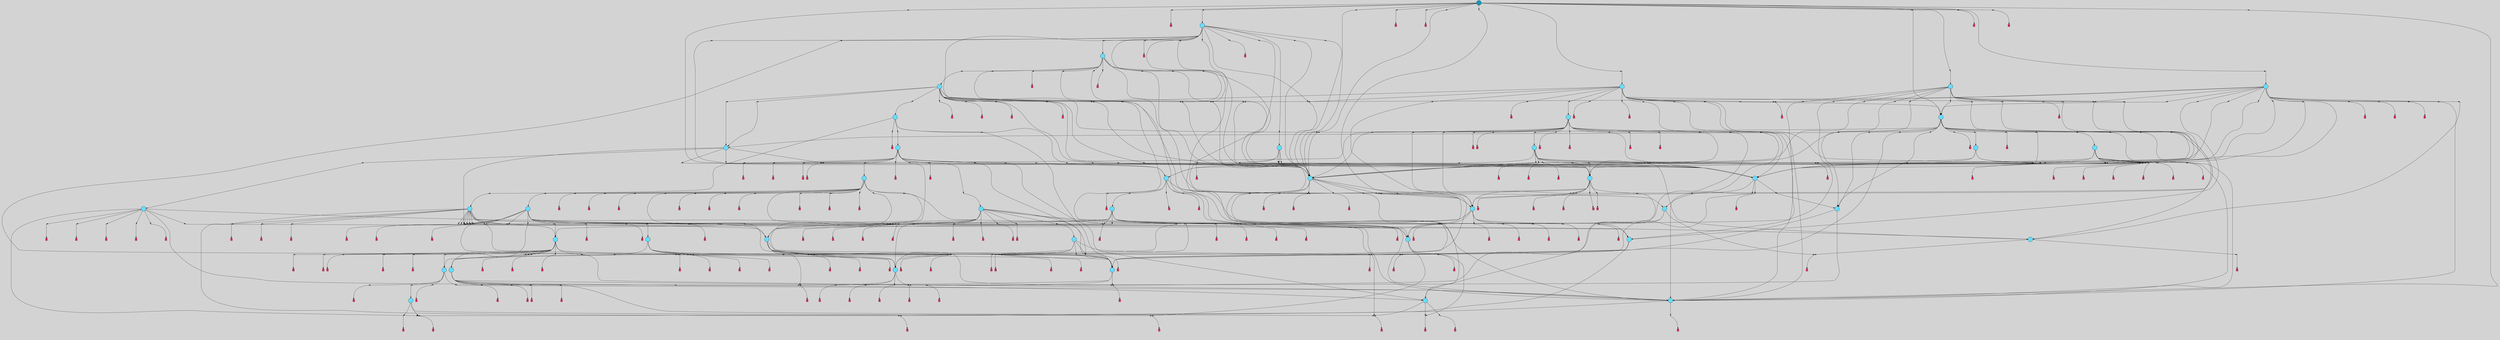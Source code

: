// File exported with GEGELATI v1.3.1
// On the 2024-04-11 06:29:40
// With the File::TPGGraphDotExporter
digraph{
	graph[pad = "0.212, 0.055" bgcolor = lightgray]
	node[shape=circle style = filled label = ""]
		T1 [fillcolor="#66ddff"]
		T2 [fillcolor="#66ddff"]
		T3 [fillcolor="#66ddff"]
		T5 [fillcolor="#66ddff"]
		T6 [fillcolor="#66ddff"]
		T7 [fillcolor="#66ddff"]
		T15 [fillcolor="#66ddff"]
		T76 [fillcolor="#66ddff"]
		T122 [fillcolor="#66ddff"]
		T323 [fillcolor="#66ddff"]
		T353 [fillcolor="#66ddff"]
		T587 [fillcolor="#66ddff"]
		T596 [fillcolor="#66ddff"]
		T974 [fillcolor="#66ddff"]
		T1078 [fillcolor="#66ddff"]
		T1106 [fillcolor="#66ddff"]
		T1150 [fillcolor="#66ddff"]
		T1351 [fillcolor="#66ddff"]
		T1355 [fillcolor="#66ddff"]
		T1507 [fillcolor="#66ddff"]
		T1515 [fillcolor="#66ddff"]
		T1692 [fillcolor="#66ddff"]
		T1877 [fillcolor="#66ddff"]
		T1921 [fillcolor="#66ddff"]
		T1956 [fillcolor="#66ddff"]
		T2112 [fillcolor="#66ddff"]
		T2338 [fillcolor="#66ddff"]
		T2585 [fillcolor="#66ddff"]
		T3036 [fillcolor="#66ddff"]
		T3429 [fillcolor="#66ddff"]
		T3619 [fillcolor="#66ddff"]
		T4289 [fillcolor="#66ddff"]
		T4317 [fillcolor="#66ddff"]
		T4889 [fillcolor="#66ddff"]
		T5497 [fillcolor="#66ddff"]
		T6970 [fillcolor="#66ddff"]
		T8344 [fillcolor="#66ddff"]
		T8388 [fillcolor="#66ddff"]
		T8471 [fillcolor="#66ddff"]
		T8673 [fillcolor="#66ddff"]
		T8816 [fillcolor="#66ddff"]
		T8947 [fillcolor="#66ddff"]
		T10798 [fillcolor="#1199bb"]
		P278734 [fillcolor="#cccccc" shape=point] //
		I278734 [shape=box style=invis label="1|5&3|7#1|5#4|3#0|5&#92;n"]
		P278734 -> I278734[style=invis]
		A112538 [fillcolor="#ff3366" shape=box margin=0.03 width=0 height=0 label="1"]
		T1 -> P278734 -> A112538
		P278735 [fillcolor="#cccccc" shape=point] //
		I278735 [shape=box style=invis label="1|1&1|5#3|1#3|2#2|3&#92;n"]
		P278735 -> I278735[style=invis]
		A112539 [fillcolor="#ff3366" shape=box margin=0.03 width=0 height=0 label="2"]
		T1 -> P278735 -> A112539
		P278736 [fillcolor="#cccccc" shape=point] //
		I278736 [shape=box style=invis label="6|0&2|5#3|5#0|3#3|3&#92;n6|2&3|2#1|3#4|3#2|2&#92;n1|7&3|3#3|7#4|1#2|5&#92;n4|3&0|1#0|7#4|0#4|3&#92;n6|5&2|3#2|1#2|0#2|7&#92;n"]
		P278736 -> I278736[style=invis]
		A112540 [fillcolor="#ff3366" shape=box margin=0.03 width=0 height=0 label="2"]
		T2 -> P278736 -> A112540
		P278737 [fillcolor="#cccccc" shape=point] //
		I278737 [shape=box style=invis label="1|7&1|0#3|7#1|1#1|6&#92;n6|5&3|0#4|3#1|6#3|5&#92;n7|6&3|4#0|0#1|3#0|7&#92;n"]
		P278737 -> I278737[style=invis]
		A112541 [fillcolor="#ff3366" shape=box margin=0.03 width=0 height=0 label="3"]
		T2 -> P278737 -> A112541
		P278738 [fillcolor="#cccccc" shape=point] //
		I278738 [shape=box style=invis label="6|1&0|4#2|1#3|5#2|1&#92;n6|0&2|0#3|1#2|7#1|2&#92;n7|7&2|4#0|6#0|7#2|4&#92;n2|6&2|2#1|3#1|3#2|3&#92;n7|3&4|6#2|3#1|4#3|4&#92;n2|3&2|4#1|1#0|4#0|4&#92;n0|6&2|3#2|6#2|2#4|5&#92;n6|4&3|3#2|5#4|4#1|6&#92;n5|5&1|3#1|3#2|5#4|7&#92;n"]
		P278738 -> I278738[style=invis]
		A112542 [fillcolor="#ff3366" shape=box margin=0.03 width=0 height=0 label="3"]
		T3 -> P278738 -> A112542
		P278739 [fillcolor="#cccccc" shape=point] //
		I278739 [shape=box style=invis label="2|3&1|1#3|5#3|0#3|0&#92;n1|7&0|0#0|4#3|4#2|4&#92;n7|3&3|0#3|3#2|4#2|2&#92;n4|0&1|4#0|1#2|2#4|3&#92;n3|2&1|6#0|1#3|2#1|4&#92;n0|2&1|5#2|2#2|3#0|1&#92;n4|6&2|3#3|5#1|0#3|1&#92;n3|1&3|0#2|6#1|3#3|0&#92;n"]
		P278739 -> I278739[style=invis]
		A112543 [fillcolor="#ff3366" shape=box margin=0.03 width=0 height=0 label="4"]
		T3 -> P278739 -> A112543
		P278740 [fillcolor="#cccccc" shape=point] //
		I278740 [shape=box style=invis label="6|2&0|5#0|3#2|7#3|3&#92;n4|4&3|2#2|6#4|1#3|6&#92;n"]
		P278740 -> I278740[style=invis]
		A112544 [fillcolor="#ff3366" shape=box margin=0.03 width=0 height=0 label="5"]
		T5 -> P278740 -> A112544
		P278741 [fillcolor="#cccccc" shape=point] //
		I278741 [shape=box style=invis label="5|6&2|1#2|5#2|2#4|1&#92;n7|1&2|4#0|1#2|7#1|4&#92;n3|5&1|6#4|2#4|4#2|1&#92;n3|2&0|6#1|5#4|3#0|7&#92;n0|2&0|2#3|2#4|1#3|1&#92;n6|4&0|6#0|0#2|3#2|3&#92;n7|2&1|5#4|0#3|1#2|5&#92;n3|5&2|5#2|2#1|1#4|6&#92;n7|2&4|2#2|5#4|7#4|6&#92;n0|1&3|3#4|2#2|6#4|6&#92;n"]
		P278741 -> I278741[style=invis]
		A112545 [fillcolor="#ff3366" shape=box margin=0.03 width=0 height=0 label="6"]
		T5 -> P278741 -> A112545
		P278742 [fillcolor="#cccccc" shape=point] //
		I278742 [shape=box style=invis label="4|5&4|5#4|2#4|6#0|6&#92;n7|0&1|6#0|4#2|5#2|7&#92;n2|3&0|3#1|1#1|6#4|6&#92;n2|3&1|4#3|7#2|7#1|0&#92;n7|2&0|6#4|6#3|7#4|4&#92;n4|7&0|2#1|3#2|5#4|7&#92;n5|0&0|0#3|1#0|3#4|4&#92;n3|7&1|5#4|0#2|6#3|1&#92;n7|3&1|7#2|5#0|6#3|3&#92;n"]
		P278742 -> I278742[style=invis]
		A112546 [fillcolor="#ff3366" shape=box margin=0.03 width=0 height=0 label="6"]
		T6 -> P278742 -> A112546
		P278743 [fillcolor="#cccccc" shape=point] //
		I278743 [shape=box style=invis label="2|7&1|4#2|2#2|0#4|2&#92;n1|3&3|2#4|6#0|7#2|2&#92;n0|7&1|5#0|0#0|0#4|5&#92;n1|2&4|7#3|0#0|1#2|7&#92;n2|6&1|0#3|2#1|0#4|3&#92;n3|1&0|2#4|6#3|2#2|5&#92;n7|4&2|1#4|4#1|7#0|5&#92;n2|5&3|4#1|7#0|7#4|0&#92;n"]
		P278743 -> I278743[style=invis]
		A112547 [fillcolor="#ff3366" shape=box margin=0.03 width=0 height=0 label="7"]
		T6 -> P278743 -> A112547
		P278744 [fillcolor="#cccccc" shape=point] //
		I278744 [shape=box style=invis label="0|6&0|5#3|0#2|7#4|0&#92;n6|4&0|4#3|3#4|0#1|4&#92;n7|1&1|5#0|4#1|2#0|5&#92;n3|5&4|7#4|6#3|3#1|4&#92;n1|7&4|5#2|2#2|5#3|6&#92;n"]
		P278744 -> I278744[style=invis]
		A112548 [fillcolor="#ff3366" shape=box margin=0.03 width=0 height=0 label="7"]
		T7 -> P278744 -> A112548
		P278745 [fillcolor="#cccccc" shape=point] //
		I278745 [shape=box style=invis label="7|2&1|6#3|3#1|6#3|4&#92;n2|6&2|2#2|1#4|0#3|5&#92;n4|3&2|2#1|0#0|0#2|3&#92;n5|3&2|5#0|1#4|6#3|7&#92;n0|0&4|3#1|4#0|2#3|4&#92;n"]
		P278745 -> I278745[style=invis]
		A112549 [fillcolor="#ff3366" shape=box margin=0.03 width=0 height=0 label="8"]
		T7 -> P278745 -> A112549
		P278746 [fillcolor="#cccccc" shape=point] //
		I278746 [shape=box style=invis label="4|4&2|5#0|4#3|2#0|7&#92;n0|1&1|1#2|2#1|5#2|0&#92;n3|5&1|7#0|1#0|4#0|6&#92;n2|3&3|2#3|7#1|0#4|7&#92;n"]
		P278746 -> I278746[style=invis]
		A112550 [fillcolor="#ff3366" shape=box margin=0.03 width=0 height=0 label="1"]
		T3 -> P278746 -> A112550
		T6 -> P278738
		T15 -> P278744
		P278747 [fillcolor="#cccccc" shape=point] //
		I278747 [shape=box style=invis label="7|2&1|6#3|3#1|6#3|4&#92;n2|6&2|2#2|1#4|0#3|5&#92;n2|0&4|3#1|4#0|2#3|4&#92;n5|3&2|5#0|1#4|6#3|7&#92;n4|3&2|2#1|0#0|0#2|3&#92;n5|6&3|5#4|4#2|3#3|1&#92;n"]
		P278747 -> I278747[style=invis]
		A112551 [fillcolor="#ff3366" shape=box margin=0.03 width=0 height=0 label="8"]
		T15 -> P278747 -> A112551
		P278748 [fillcolor="#cccccc" shape=point] //
		I278748 [shape=box style=invis label="3|7&0|5#1|1#4|7#2|1&#92;n6|3&0|1#1|7#4|3#2|7&#92;n1|3&3|1#4|6#0|5#3|7&#92;n3|4&4|2#3|5#1|5#0|4&#92;n0|4&1|0#4|0#4|3#3|6&#92;n1|1&0|2#2|1#3|0#3|0&#92;n"]
		P278748 -> I278748[style=invis]
		A112552 [fillcolor="#ff3366" shape=box margin=0.03 width=0 height=0 label="0"]
		T15 -> P278748 -> A112552
		P278749 [fillcolor="#cccccc" shape=point] //
		I278749 [shape=box style=invis label="4|7&3|2#2|6#4|1#3|6&#92;n6|2&0|5#0|3#2|7#3|3&#92;n2|7&0|3#2|3#1|0#3|1&#92;n"]
		P278749 -> I278749[style=invis]
		A112553 [fillcolor="#ff3366" shape=box margin=0.03 width=0 height=0 label="5"]
		T76 -> P278749 -> A112553
		P278750 [fillcolor="#cccccc" shape=point] //
		I278750 [shape=box style=invis label="5|6&2|1#2|5#2|2#4|1&#92;n2|6&2|1#0|0#4|3#1|2&#92;n7|1&2|4#0|1#2|7#1|4&#92;n3|5&1|6#4|2#4|4#2|1&#92;n3|2&0|6#1|5#4|3#0|7&#92;n0|2&0|2#3|2#4|1#3|1&#92;n6|4&0|6#0|0#2|3#2|3&#92;n3|5&2|5#2|2#1|1#4|6&#92;n7|2&4|2#2|5#4|7#4|6&#92;n0|1&3|3#4|2#1|6#4|6&#92;n"]
		P278750 -> I278750[style=invis]
		A112554 [fillcolor="#ff3366" shape=box margin=0.03 width=0 height=0 label="6"]
		T76 -> P278750 -> A112554
		T76 -> P278741
		P278751 [fillcolor="#cccccc" shape=point] //
		I278751 [shape=box style=invis label="0|6&0|5#3|0#2|7#4|0&#92;n6|4&0|4#3|3#4|0#1|4&#92;n7|1&1|5#0|4#1|1#0|5&#92;n1|7&4|5#2|2#2|5#3|6&#92;n3|5&4|7#4|6#3|3#1|4&#92;n6|6&0|6#4|7#3|6#1|0&#92;n"]
		P278751 -> I278751[style=invis]
		A112555 [fillcolor="#ff3366" shape=box margin=0.03 width=0 height=0 label="7"]
		T76 -> P278751 -> A112555
		P278752 [fillcolor="#cccccc" shape=point] //
		I278752 [shape=box style=invis label="6|5&3|7#1|5#4|3#0|5&#92;n0|1&1|2#3|1#3|4#3|7&#92;n"]
		P278752 -> I278752[style=invis]
		A112556 [fillcolor="#ff3366" shape=box margin=0.03 width=0 height=0 label="1"]
		T122 -> P278752 -> A112556
		T122 -> P278735
		T122 -> P278743
		P278753 [fillcolor="#cccccc" shape=point] //
		I278753 [shape=box style=invis label="7|5&0|2#0|4#4|1#2|5&#92;n7|0&1|4#1|3#2|0#4|2&#92;n"]
		P278753 -> I278753[style=invis]
		A112557 [fillcolor="#ff3366" shape=box margin=0.03 width=0 height=0 label="5"]
		T323 -> P278753 -> A112557
		T323 -> P278741
		T323 -> P278739
		P278754 [fillcolor="#cccccc" shape=point] //
		I278754 [shape=box style=invis label="6|1&0|4#2|1#3|5#2|1&#92;n4|6&2|6#3|4#1|0#1|3&#92;n6|0&2|0#3|1#2|7#1|2&#92;n6|4&3|3#2|5#4|4#1|6&#92;n2|6&2|2#1|3#1|3#2|3&#92;n2|3&2|4#1|1#0|4#0|4&#92;n0|6&2|3#4|6#2|2#4|5&#92;n7|7&2|4#0|6#0|7#2|4&#92;n5|5&1|3#1|3#2|5#4|7&#92;n"]
		P278754 -> I278754[style=invis]
		A112558 [fillcolor="#ff3366" shape=box margin=0.03 width=0 height=0 label="3"]
		T323 -> P278754 -> A112558
		P278755 [fillcolor="#cccccc" shape=point] //
		I278755 [shape=box style=invis label="0|6&0|5#3|0#2|7#4|0&#92;n6|4&0|4#3|1#4|0#1|4&#92;n7|1&1|5#0|4#1|2#0|5&#92;n1|7&4|5#2|2#2|5#3|6&#92;n2|7&3|3#0|3#1|2#0|2&#92;n3|5&4|7#4|6#3|3#1|4&#92;n"]
		P278755 -> I278755[style=invis]
		T323 -> P278755 -> T3
		P278756 [fillcolor="#cccccc" shape=point] //
		I278756 [shape=box style=invis label="2|3&1|1#3|5#3|0#3|0&#92;n1|7&0|0#0|4#3|4#2|4&#92;n7|3&3|0#3|3#2|4#2|2&#92;n4|0&1|4#0|1#2|2#4|3&#92;n0|2&1|5#2|2#2|3#0|1&#92;n3|2&1|6#0|1#3|2#1|4&#92;n4|6&2|3#3|5#1|0#3|1&#92;n3|1&3|0#2|2#1|3#3|0&#92;n"]
		P278756 -> I278756[style=invis]
		A112559 [fillcolor="#ff3366" shape=box margin=0.03 width=0 height=0 label="4"]
		T323 -> P278756 -> A112559
		P278757 [fillcolor="#cccccc" shape=point] //
		I278757 [shape=box style=invis label="5|2&2|3#2|5#2|2#3|2&#92;n1|1&0|5#3|1#3|2#2|3&#92;n"]
		P278757 -> I278757[style=invis]
		A112560 [fillcolor="#ff3366" shape=box margin=0.03 width=0 height=0 label="2"]
		T323 -> P278757 -> A112560
		P278758 [fillcolor="#cccccc" shape=point] //
		I278758 [shape=box style=invis label="2|2&0|0#2|0#1|2#1|6&#92;n7|1&4|5#2|6#0|6#3|6&#92;n6|2&2|4#3|7#1|1#1|6&#92;n6|2&1|1#0|0#3|0#4|5&#92;n7|0&4|5#0|3#4|1#4|0&#92;n5|7&3|6#4|0#1|0#0|0&#92;n6|3&1|0#3|1#1|6#2|1&#92;n6|4&2|1#1|5#2|2#4|3&#92;n"]
		P278758 -> I278758[style=invis]
		A112561 [fillcolor="#ff3366" shape=box margin=0.03 width=0 height=0 label="7"]
		T353 -> P278758 -> A112561
		T353 -> P278748
		P278759 [fillcolor="#cccccc" shape=point] //
		I278759 [shape=box style=invis label="5|6&3|4#3|7#1|4#3|6&#92;n3|2&3|5#2|4#0|2#4|6&#92;n1|6&0|2#3|3#3|1#0|6&#92;n3|2&0|4#1|4#4|7#2|7&#92;n4|3&0|0#2|0#2|3#0|4&#92;n4|5&1|0#2|7#0|2#1|6&#92;n4|2&2|2#3|5#2|1#0|0&#92;n1|6&4|3#0|4#4|7#3|1&#92;n4|1&3|0#3|3#3|4#3|4&#92;n6|4&4|2#0|5#3|7#1|2&#92;n"]
		P278759 -> I278759[style=invis]
		A112562 [fillcolor="#ff3366" shape=box margin=0.03 width=0 height=0 label="5"]
		T353 -> P278759 -> A112562
		P278760 [fillcolor="#cccccc" shape=point] //
		I278760 [shape=box style=invis label="1|6&0|1#3|5#4|2#0|6&#92;n5|7&1|3#1|5#0|7#0|3&#92;n7|4&0|2#3|7#1|0#0|0&#92;n1|2&1|6#2|2#0|0#3|3&#92;n2|0&4|1#3|4#4|6#4|1&#92;n"]
		P278760 -> I278760[style=invis]
		T587 -> P278760 -> T2
		P278761 [fillcolor="#cccccc" shape=point] //
		I278761 [shape=box style=invis label="1|4&4|3#0|7#0|2#2|7&#92;n0|7&2|6#4|2#4|1#4|7&#92;n4|7&2|5#3|2#1|1#4|4&#92;n1|1&1|2#2|1#2|1#4|3&#92;n7|0&1|4#2|5#2|6#0|6&#92;n2|1&3|5#0|6#3|2#3|5&#92;n"]
		P278761 -> I278761[style=invis]
		A112563 [fillcolor="#ff3366" shape=box margin=0.03 width=0 height=0 label="0"]
		T587 -> P278761 -> A112563
		P278762 [fillcolor="#cccccc" shape=point] //
		I278762 [shape=box style=invis label="6|0&2|0#3|1#2|7#1|2&#92;n6|1&0|4#2|1#3|5#2|1&#92;n7|7&2|4#0|6#0|7#2|4&#92;n2|6&2|2#1|3#1|3#2|1&#92;n7|3&4|6#2|3#1|4#3|4&#92;n2|3&2|4#1|1#0|4#0|4&#92;n0|6&2|3#2|6#2|2#4|5&#92;n6|4&3|3#2|5#4|4#1|6&#92;n5|5&1|3#1|3#2|5#4|7&#92;n"]
		P278762 -> I278762[style=invis]
		A112564 [fillcolor="#ff3366" shape=box margin=0.03 width=0 height=0 label="3"]
		T587 -> P278762 -> A112564
		P278763 [fillcolor="#cccccc" shape=point] //
		I278763 [shape=box style=invis label="0|6&0|5#3|0#2|7#4|0&#92;n6|1&0|4#3|3#4|0#0|4&#92;n2|2&3|2#1|4#3|5#0|5&#92;n1|7&4|5#2|2#2|5#3|6&#92;n3|5&4|7#4|6#3|3#1|4&#92;n"]
		P278763 -> I278763[style=invis]
		T587 -> P278763 -> T122
		P278764 [fillcolor="#cccccc" shape=point] //
		I278764 [shape=box style=invis label="1|7&2|5#4|5#3|6#2|4&#92;n"]
		P278764 -> I278764[style=invis]
		A112565 [fillcolor="#ff3366" shape=box margin=0.03 width=0 height=0 label="4"]
		T596 -> P278764 -> A112565
		P278765 [fillcolor="#cccccc" shape=point] //
		I278765 [shape=box style=invis label="4|1&0|1#2|7#3|6#2|5&#92;n4|5&2|3#2|6#4|5#0|4&#92;n0|1&1|4#2|3#3|7#4|3&#92;n2|0&3|2#1|5#3|2#2|0&#92;n5|5&0|6#0|2#4|3#2|7&#92;n"]
		P278765 -> I278765[style=invis]
		A112566 [fillcolor="#ff3366" shape=box margin=0.03 width=0 height=0 label="5"]
		T596 -> P278765 -> A112566
		P278766 [fillcolor="#cccccc" shape=point] //
		I278766 [shape=box style=invis label="3|1&0|6#3|2#4|3#4|4&#92;n5|5&2|3#0|7#0|2#3|5&#92;n1|0&1|0#1|1#1|4#1|2&#92;n0|1&0|4#1|2#4|6#2|4&#92;n"]
		P278766 -> I278766[style=invis]
		A112567 [fillcolor="#ff3366" shape=box margin=0.03 width=0 height=0 label="6"]
		T596 -> P278766 -> A112567
		P278767 [fillcolor="#cccccc" shape=point] //
		I278767 [shape=box style=invis label="1|5&3|7#1|5#4|3#0|4&#92;n3|3&3|7#2|1#3|5#0|1&#92;n"]
		P278767 -> I278767[style=invis]
		A112568 [fillcolor="#ff3366" shape=box margin=0.03 width=0 height=0 label="1"]
		T596 -> P278767 -> A112568
		T596 -> P278748
		T596 -> P278734
		T596 -> P278759
		P278768 [fillcolor="#cccccc" shape=point] //
		I278768 [shape=box style=invis label="7|0&4|6#4|6#4|5#2|0&#92;n"]
		P278768 -> I278768[style=invis]
		A112569 [fillcolor="#ff3366" shape=box margin=0.03 width=0 height=0 label="4"]
		T596 -> P278768 -> A112569
		T974 -> P278740
		P278769 [fillcolor="#cccccc" shape=point] //
		I278769 [shape=box style=invis label="3|6&0|3#1|6#0|6#2|6&#92;n6|4&0|4#4|5#1|6#0|2&#92;n0|0&0|6#3|1#0|0#0|1&#92;n1|2&1|6#2|3#2|1#4|0&#92;n"]
		P278769 -> I278769[style=invis]
		A112570 [fillcolor="#ff3366" shape=box margin=0.03 width=0 height=0 label="4"]
		T974 -> P278769 -> A112570
		P278770 [fillcolor="#cccccc" shape=point] //
		I278770 [shape=box style=invis label="3|1&3|2#0|2#1|0#0|1&#92;n2|0&4|1#3|2#3|6#1|6&#92;n"]
		P278770 -> I278770[style=invis]
		A112571 [fillcolor="#ff3366" shape=box margin=0.03 width=0 height=0 label="3"]
		T974 -> P278770 -> A112571
		P278771 [fillcolor="#cccccc" shape=point] //
		I278771 [shape=box style=invis label="2|7&4|5#1|5#1|4#2|7&#92;n0|1&0|6#4|6#3|1#1|4&#92;n0|0&3|7#1|3#4|3#0|1&#92;n6|7&0|2#1|7#0|7#2|3&#92;n0|7&2|3#3|1#4|0#0|3&#92;n6|2&0|4#4|2#2|5#1|5&#92;n3|7&4|5#3|7#3|2#2|6&#92;n6|0&3|7#2|4#4|2#4|3&#92;n1|1&1|2#4|3#4|6#4|1&#92;n"]
		P278771 -> I278771[style=invis]
		T974 -> P278771 -> T353
		P278772 [fillcolor="#cccccc" shape=point] //
		I278772 [shape=box style=invis label="1|6&4|3#0|4#4|7#3|1&#92;n3|2&3|5#2|4#0|2#1|6&#92;n1|7&3|3#0|3#4|0#4|0&#92;n2|0&2|4#4|3#1|0#1|7&#92;n5|6&3|4#3|7#1|4#3|6&#92;n6|4&4|2#0|5#3|7#1|2&#92;n4|2&2|2#3|5#2|1#0|0&#92;n2|5&4|5#1|7#0|5#0|0&#92;n4|7&3|0#2|3#3|4#3|4&#92;n"]
		P278772 -> I278772[style=invis]
		A112572 [fillcolor="#ff3366" shape=box margin=0.03 width=0 height=0 label="5"]
		T974 -> P278772 -> A112572
		P278773 [fillcolor="#cccccc" shape=point] //
		I278773 [shape=box style=invis label="5|7&3|3#2|1#4|2#4|4&#92;n3|4&3|6#3|3#2|1#1|6&#92;n4|0&4|3#0|4#3|3#3|1&#92;n"]
		P278773 -> I278773[style=invis]
		A112573 [fillcolor="#ff3366" shape=box margin=0.03 width=0 height=0 label="2"]
		T974 -> P278773 -> A112573
		P278774 [fillcolor="#cccccc" shape=point] //
		I278774 [shape=box style=invis label="6|1&1|5#3|1#3|2#2|3&#92;n"]
		P278774 -> I278774[style=invis]
		A112574 [fillcolor="#ff3366" shape=box margin=0.03 width=0 height=0 label="2"]
		T974 -> P278774 -> A112574
		P278775 [fillcolor="#cccccc" shape=point] //
		I278775 [shape=box style=invis label="7|4&2|1#4|4#1|7#0|5&#92;n2|6&1|0#3|2#1|0#4|3&#92;n0|7&1|5#0|0#0|0#4|1&#92;n1|2&4|7#3|0#0|1#2|4&#92;n1|3&3|2#4|6#0|7#2|2&#92;n3|1&0|2#4|6#3|2#2|5&#92;n2|7&1|4#2|2#2|0#4|2&#92;n2|5&3|4#1|7#0|7#4|0&#92;n"]
		P278775 -> I278775[style=invis]
		A112575 [fillcolor="#ff3366" shape=box margin=0.03 width=0 height=0 label="7"]
		T1078 -> P278775 -> A112575
		P278776 [fillcolor="#cccccc" shape=point] //
		I278776 [shape=box style=invis label="4|4&2|5#0|5#3|2#0|7&#92;n2|3&3|2#3|7#1|0#4|7&#92;n3|5&1|7#0|1#0|4#0|6&#92;n"]
		P278776 -> I278776[style=invis]
		A112576 [fillcolor="#ff3366" shape=box margin=0.03 width=0 height=0 label="1"]
		T1078 -> P278776 -> A112576
		P278777 [fillcolor="#cccccc" shape=point] //
		I278777 [shape=box style=invis label="1|2&0|4#3|0#4|4#1|3&#92;n2|0&3|6#2|7#4|6#2|4&#92;n"]
		P278777 -> I278777[style=invis]
		A112577 [fillcolor="#ff3366" shape=box margin=0.03 width=0 height=0 label="4"]
		T1078 -> P278777 -> A112577
		P278778 [fillcolor="#cccccc" shape=point] //
		I278778 [shape=box style=invis label="0|1&0|4#2|3#4|7#4|3&#92;n5|1&3|0#1|7#4|2#3|4&#92;n7|0&3|1#4|2#1|4#3|2&#92;n4|5&2|3#2|6#4|5#0|4&#92;n2|0&3|2#1|5#3|2#2|6&#92;n"]
		P278778 -> I278778[style=invis]
		A112578 [fillcolor="#ff3366" shape=box margin=0.03 width=0 height=0 label="5"]
		T1078 -> P278778 -> A112578
		P278779 [fillcolor="#cccccc" shape=point] //
		I278779 [shape=box style=invis label="7|4&1|7#1|7#4|5#3|6&#92;n6|7&4|7#2|2#0|1#4|0&#92;n1|2&4|5#2|6#3|0#4|3&#92;n7|3&0|7#1|5#1|3#1|7&#92;n2|5&1|3#2|1#3|3#0|3&#92;n0|0&0|4#2|6#0|7#1|3&#92;n3|5&4|1#0|0#3|3#2|0&#92;n"]
		P278779 -> I278779[style=invis]
		A112579 [fillcolor="#ff3366" shape=box margin=0.03 width=0 height=0 label="7"]
		T1078 -> P278779 -> A112579
		P278780 [fillcolor="#cccccc" shape=point] //
		I278780 [shape=box style=invis label="5|0&4|1#1|6#4|7#2|7&#92;n3|6&1|7#2|7#3|1#3|7&#92;n0|4&1|2#2|5#1|4#1|4&#92;n0|6&1|5#3|7#2|7#4|0&#92;n3|7&1|4#2|7#1|3#4|1&#92;n5|6&1|1#0|0#4|2#1|2&#92;n"]
		P278780 -> I278780[style=invis]
		A112580 [fillcolor="#ff3366" shape=box margin=0.03 width=0 height=0 label="7"]
		T1078 -> P278780 -> A112580
		P278781 [fillcolor="#cccccc" shape=point] //
		I278781 [shape=box style=invis label="3|6&3|5#3|5#2|0#1|0&#92;n3|6&0|3#1|6#0|6#2|6&#92;n6|3&0|4#4|5#1|6#2|2&#92;n0|0&0|6#3|1#0|0#0|3&#92;n"]
		P278781 -> I278781[style=invis]
		A112581 [fillcolor="#ff3366" shape=box margin=0.03 width=0 height=0 label="4"]
		T1078 -> P278781 -> A112581
		P278782 [fillcolor="#cccccc" shape=point] //
		I278782 [shape=box style=invis label="5|6&2|2#1|3#1|6#2|3&#92;n2|6&3|2#3|0#4|5#2|5&#92;n0|3&2|4#1|1#0|4#0|4&#92;n6|0&1|2#0|1#2|5#2|2&#92;n5|0&2|3#0|1#4|3#1|2&#92;n6|4&1|0#0|2#0|5#2|4&#92;n6|0&1|1#2|6#4|7#1|7&#92;n"]
		P278782 -> I278782[style=invis]
		A112582 [fillcolor="#ff3366" shape=box margin=0.03 width=0 height=0 label="3"]
		T1106 -> P278782 -> A112582
		T1106 -> P278779
		T1106 -> P278735
		P278783 [fillcolor="#cccccc" shape=point] //
		I278783 [shape=box style=invis label="2|7&2|2#1|3#1|3#2|3&#92;n0|0&3|7#1|6#4|2#3|3&#92;n0|7&2|3#0|0#3|2#2|1&#92;n1|2&2|0#3|6#0|7#2|7&#92;n2|3&2|7#1|1#0|4#3|4&#92;n5|5&1|4#0|4#3|6#4|1&#92;n"]
		P278783 -> I278783[style=invis]
		T1106 -> P278783 -> T1
		P278784 [fillcolor="#cccccc" shape=point] //
		I278784 [shape=box style=invis label="3|6&0|3#1|6#0|6#2|6&#92;n6|3&0|4#4|5#1|6#0|2&#92;n6|0&3|4#3|5#4|6#4|0&#92;n0|0&0|6#3|1#0|0#0|1&#92;n7|6&3|5#3|5#2|0#1|0&#92;n"]
		P278784 -> I278784[style=invis]
		A112583 [fillcolor="#ff3366" shape=box margin=0.03 width=0 height=0 label="4"]
		T1106 -> P278784 -> A112583
		P278785 [fillcolor="#cccccc" shape=point] //
		I278785 [shape=box style=invis label="1|1&3|5#3|1#3|5#1|3&#92;n4|0&1|3#3|5#0|6#2|7&#92;n"]
		P278785 -> I278785[style=invis]
		A112584 [fillcolor="#ff3366" shape=box margin=0.03 width=0 height=0 label="2"]
		T1106 -> P278785 -> A112584
		P278786 [fillcolor="#cccccc" shape=point] //
		I278786 [shape=box style=invis label="1|6&4|3#0|4#4|7#3|1&#92;n3|2&3|5#2|4#0|2#1|6&#92;n1|7&3|3#0|3#4|0#4|0&#92;n2|0&2|4#4|3#1|0#1|7&#92;n5|6&3|4#2|7#1|4#3|6&#92;n4|7&3|0#2|3#3|4#3|4&#92;n4|2&2|2#3|5#2|1#0|0&#92;n2|5&4|5#1|7#0|5#0|0&#92;n6|4&4|2#0|5#3|7#1|2&#92;n"]
		P278786 -> I278786[style=invis]
		A112585 [fillcolor="#ff3366" shape=box margin=0.03 width=0 height=0 label="5"]
		T1106 -> P278786 -> A112585
		T1106 -> P278759
		P278787 [fillcolor="#cccccc" shape=point] //
		I278787 [shape=box style=invis label="7|7&2|4#0|6#0|7#3|0&#92;n6|2&1|7#4|4#3|1#4|7&#92;n2|3&2|4#1|1#0|4#0|4&#92;n5|5&2|3#1|3#2|5#4|7&#92;n5|1&4|2#4|5#3|6#2|5&#92;n3|4&3|3#2|1#4|4#1|6&#92;n3|0&1|1#2|6#1|0#3|4&#92;n7|7&4|0#2|3#1|4#3|4&#92;n"]
		P278787 -> I278787[style=invis]
		A112586 [fillcolor="#ff3366" shape=box margin=0.03 width=0 height=0 label="3"]
		T1106 -> P278787 -> A112586
		P278788 [fillcolor="#cccccc" shape=point] //
		I278788 [shape=box style=invis label="1|6&4|3#0|4#4|7#3|1&#92;n3|2&3|5#2|4#0|2#3|6&#92;n3|0&1|3#3|0#1|6#0|4&#92;n4|2&2|2#3|5#2|1#0|0&#92;n5|6&4|4#3|7#1|4#3|6&#92;n1|7&3|3#0|3#4|0#4|0&#92;n6|4&4|2#0|5#3|7#1|2&#92;n2|0&2|4#4|3#1|0#1|7&#92;n2|5&4|5#1|7#0|5#0|0&#92;n"]
		P278788 -> I278788[style=invis]
		T1150 -> P278788 -> T323
		P278789 [fillcolor="#cccccc" shape=point] //
		I278789 [shape=box style=invis label="7|5&4|4#1|7#0|3#4|7&#92;n1|5&3|4#1|7#4|7#4|5&#92;n7|5&2|6#1|4#4|7#3|5&#92;n1|0&4|0#1|0#3|0#3|3&#92;n"]
		P278789 -> I278789[style=invis]
		A112587 [fillcolor="#ff3366" shape=box margin=0.03 width=0 height=0 label="7"]
		T1150 -> P278789 -> A112587
		P278790 [fillcolor="#cccccc" shape=point] //
		I278790 [shape=box style=invis label="2|0&4|6#1|1#4|6#2|4&#92;n5|1&4|0#0|3#4|0#0|4&#92;n7|6&3|6#4|2#3|1#2|2&#92;n"]
		P278790 -> I278790[style=invis]
		T1150 -> P278790 -> T76
		P278791 [fillcolor="#cccccc" shape=point] //
		I278791 [shape=box style=invis label="1|4&2|5#2|7#4|5#3|4&#92;n3|6&0|3#1|6#0|6#2|6&#92;n7|0&0|4#3|1#0|0#0|1&#92;n7|2&1|3#4|5#2|0#3|4&#92;n3|6&3|5#3|5#2|0#1|0&#92;n"]
		P278791 -> I278791[style=invis]
		A112588 [fillcolor="#ff3366" shape=box margin=0.03 width=0 height=0 label="4"]
		T1150 -> P278791 -> A112588
		P278792 [fillcolor="#cccccc" shape=point] //
		I278792 [shape=box style=invis label="2|2&0|4#0|4#4|1#2|3&#92;n1|0&4|3#4|2#0|5#2|5&#92;n"]
		P278792 -> I278792[style=invis]
		A112589 [fillcolor="#ff3366" shape=box margin=0.03 width=0 height=0 label="3"]
		T1150 -> P278792 -> A112589
		P278793 [fillcolor="#cccccc" shape=point] //
		I278793 [shape=box style=invis label="7|7&2|4#0|6#0|7#3|0&#92;n6|2&1|7#4|4#3|1#4|7&#92;n2|3&2|4#1|1#0|4#0|4&#92;n6|1&0|1#2|1#3|5#3|1&#92;n5|5&1|3#1|3#2|5#4|7&#92;n5|1&4|2#4|5#3|6#2|5&#92;n3|4&3|3#2|1#4|4#1|6&#92;n7|7&4|0#2|3#1|4#3|4&#92;n3|0&1|1#2|6#1|0#3|4&#92;n"]
		P278793 -> I278793[style=invis]
		A112590 [fillcolor="#ff3366" shape=box margin=0.03 width=0 height=0 label="3"]
		T1150 -> P278793 -> A112590
		P278794 [fillcolor="#cccccc" shape=point] //
		I278794 [shape=box style=invis label="1|7&1|0#2|5#0|1#2|6&#92;n5|3&1|3#2|1#0|5#3|6&#92;n6|4&0|0#0|7#2|7#1|3&#92;n2|0&1|6#1|4#1|5#4|2&#92;n2|7&1|4#3|2#0|0#1|4&#92;n"]
		P278794 -> I278794[style=invis]
		A112591 [fillcolor="#ff3366" shape=box margin=0.03 width=0 height=0 label="2"]
		T1150 -> P278794 -> A112591
		P278795 [fillcolor="#cccccc" shape=point] //
		I278795 [shape=box style=invis label="6|1&0|4#3|1#3|5#2|1&#92;n6|0&2|0#3|1#2|7#1|2&#92;n6|4&3|3#2|5#4|4#1|6&#92;n7|3&4|6#3|3#1|4#3|4&#92;n0|6&2|3#2|6#2|2#4|5&#92;n2|3&2|4#1|1#0|4#0|4&#92;n2|6&2|2#1|3#1|3#2|3&#92;n5|5&1|3#1|3#2|5#4|7&#92;n"]
		P278795 -> I278795[style=invis]
		A112592 [fillcolor="#ff3366" shape=box margin=0.03 width=0 height=0 label="3"]
		T1150 -> P278795 -> A112592
		P278796 [fillcolor="#cccccc" shape=point] //
		I278796 [shape=box style=invis label="3|0&0|2#2|2#2|7#4|3&#92;n2|6&0|3#0|1#1|6#4|6&#92;n2|3&1|4#3|7#2|7#1|0&#92;n5|0&0|0#3|1#0|3#4|4&#92;n4|7&0|2#1|3#2|5#4|7&#92;n3|7&1|5#4|0#2|6#3|1&#92;n7|0&1|6#0|4#2|5#2|7&#92;n7|3&1|7#2|5#0|6#3|3&#92;n1|1&3|2#1|0#2|5#0|7&#92;n"]
		P278796 -> I278796[style=invis]
		T1150 -> P278796 -> T587
		P278797 [fillcolor="#cccccc" shape=point] //
		I278797 [shape=box style=invis label="3|2&0|6#1|5#4|3#0|7&#92;n7|1&2|4#0|1#2|7#1|4&#92;n5|6&2|1#2|5#2|2#4|1&#92;n0|2&0|2#3|2#4|1#3|1&#92;n5|1&3|3#1|2#2|1#0|4&#92;n6|4&0|6#0|0#2|3#2|3&#92;n7|2&1|5#4|0#3|1#2|5&#92;n7|5&2|5#2|2#1|1#4|6&#92;n7|2&4|2#2|5#4|7#4|6&#92;n0|1&3|3#4|2#2|6#4|6&#92;n"]
		P278797 -> I278797[style=invis]
		T1150 -> P278797 -> T2
		P278798 [fillcolor="#cccccc" shape=point] //
		I278798 [shape=box style=invis label="1|6&3|0#4|6#3|5#4|6&#92;n7|4&1|6#3|3#1|6#3|4&#92;n5|6&3|5#4|4#2|3#3|1&#92;n5|3&2|5#0|1#4|6#3|7&#92;n4|3&2|2#1|0#0|0#2|3&#92;n2|0&4|3#1|4#0|2#3|4&#92;n"]
		P278798 -> I278798[style=invis]
		A112593 [fillcolor="#ff3366" shape=box margin=0.03 width=0 height=0 label="8"]
		T1150 -> P278798 -> A112593
		P278799 [fillcolor="#cccccc" shape=point] //
		I278799 [shape=box style=invis label="6|1&0|4#2|1#3|5#2|1&#92;n4|6&2|1#3|4#1|0#1|3&#92;n6|4&3|3#2|5#4|4#1|6&#92;n6|0&2|0#3|1#2|7#1|2&#92;n7|3&0|0#1|1#1|2#1|2&#92;n2|6&2|2#1|3#1|3#2|3&#92;n2|3&2|4#1|1#0|4#0|4&#92;n0|6&2|3#4|6#2|2#4|5&#92;n7|7&2|4#0|6#0|7#2|4&#92;n5|5&1|3#1|3#2|5#4|7&#92;n"]
		P278799 -> I278799[style=invis]
		A112594 [fillcolor="#ff3366" shape=box margin=0.03 width=0 height=0 label="3"]
		T1150 -> P278799 -> A112594
		P278800 [fillcolor="#cccccc" shape=point] //
		I278800 [shape=box style=invis label="2|0&4|6#1|1#4|6#2|4&#92;n7|6&3|6#4|2#3|1#2|2&#92;n7|7&4|3#4|5#1|0#0|1&#92;n"]
		P278800 -> I278800[style=invis]
		T1351 -> P278800 -> T76
		P278801 [fillcolor="#cccccc" shape=point] //
		I278801 [shape=box style=invis label="2|6&4|7#2|7#3|4#3|2&#92;n2|0&3|6#2|7#4|6#2|4&#92;n3|2&0|4#3|0#4|4#1|2&#92;n"]
		P278801 -> I278801[style=invis]
		A112595 [fillcolor="#ff3366" shape=box margin=0.03 width=0 height=0 label="4"]
		T1351 -> P278801 -> A112595
		P278802 [fillcolor="#cccccc" shape=point] //
		I278802 [shape=box style=invis label="4|7&1|7#0|0#4|1#2|5&#92;n5|0&1|2#4|5#3|3#3|7&#92;n7|7&1|0#2|0#2|5#0|5&#92;n"]
		P278802 -> I278802[style=invis]
		A112596 [fillcolor="#ff3366" shape=box margin=0.03 width=0 height=0 label="2"]
		T1351 -> P278802 -> A112596
		P278803 [fillcolor="#cccccc" shape=point] //
		I278803 [shape=box style=invis label="1|0&4|3#0|2#0|5#2|5&#92;n2|2&0|4#0|4#4|1#2|3&#92;n"]
		P278803 -> I278803[style=invis]
		A112597 [fillcolor="#ff3366" shape=box margin=0.03 width=0 height=0 label="3"]
		T1351 -> P278803 -> A112597
		P278804 [fillcolor="#cccccc" shape=point] //
		I278804 [shape=box style=invis label="0|0&0|6#1|1#0|0#0|3&#92;n3|6&0|3#1|6#0|6#2|6&#92;n0|4&2|6#2|4#4|3#1|5&#92;n6|3&0|4#4|5#1|6#2|2&#92;n3|6&3|5#3|5#2|0#1|0&#92;n"]
		P278804 -> I278804[style=invis]
		A112598 [fillcolor="#ff3366" shape=box margin=0.03 width=0 height=0 label="4"]
		T1351 -> P278804 -> A112598
		P278805 [fillcolor="#cccccc" shape=point] //
		I278805 [shape=box style=invis label="5|3&2|5#0|1#4|6#3|7&#92;n2|5&4|3#4|7#2|1#4|1&#92;n4|5&2|0#2|6#3|2#1|4&#92;n3|0&0|1#2|2#3|2#1|4&#92;n2|6&2|2#2|1#4|1#3|5&#92;n0|0&0|3#1|4#3|2#3|4&#92;n"]
		P278805 -> I278805[style=invis]
		A112599 [fillcolor="#ff3366" shape=box margin=0.03 width=0 height=0 label="8"]
		T1351 -> P278805 -> A112599
		P278806 [fillcolor="#cccccc" shape=point] //
		I278806 [shape=box style=invis label="5|6&3|4#1|7#1|4#3|6&#92;n1|4&1|6#4|1#2|2#2|0&#92;n1|2&0|5#1|4#3|7#1|6&#92;n1|6&0|2#3|3#3|1#0|6&#92;n4|1&3|0#3|3#3|4#3|4&#92;n4|0&3|1#1|2#0|7#0|1&#92;n5|5&4|1#4|4#2|0#0|7&#92;n1|6&4|3#0|4#2|7#1|1&#92;n4|5&1|0#2|7#0|2#1|6&#92;n2|1&2|4#4|7#2|6#1|1&#92;n"]
		P278806 -> I278806[style=invis]
		T1351 -> P278806 -> T974
		P278807 [fillcolor="#cccccc" shape=point] //
		I278807 [shape=box style=invis label="0|0&2|1#4|6#4|7#1|0&#92;n0|2&3|4#4|1#2|0#0|2&#92;n"]
		P278807 -> I278807[style=invis]
		A112600 [fillcolor="#ff3366" shape=box margin=0.03 width=0 height=0 label="3"]
		T1351 -> P278807 -> A112600
		P278808 [fillcolor="#cccccc" shape=point] //
		I278808 [shape=box style=invis label="0|1&0|4#2|1#3|5#2|1&#92;n2|3&2|4#1|1#0|4#0|4&#92;n2|6&2|2#1|3#1|3#2|3&#92;n0|6&2|3#2|6#2|2#4|5&#92;n6|0&0|6#3|7#4|1#4|4&#92;n6|0&2|0#3|1#2|7#1|2&#92;n4|6&1|7#2|1#1|1#2|5&#92;n6|4&3|3#2|5#4|4#1|6&#92;n5|5&1|3#1|6#2|5#4|7&#92;n"]
		P278808 -> I278808[style=invis]
		A112601 [fillcolor="#ff3366" shape=box margin=0.03 width=0 height=0 label="3"]
		T1351 -> P278808 -> A112601
		P278809 [fillcolor="#cccccc" shape=point] //
		I278809 [shape=box style=invis label="5|0&4|7#4|5#0|6#0|1&#92;n4|4&1|2#2|6#4|1#3|6&#92;n"]
		P278809 -> I278809[style=invis]
		A112602 [fillcolor="#ff3366" shape=box margin=0.03 width=0 height=0 label="5"]
		T1351 -> P278809 -> A112602
		T1351 -> P278780
		T1351 -> P278772
		P278810 [fillcolor="#cccccc" shape=point] //
		I278810 [shape=box style=invis label="1|6&0|3#0|4#4|7#3|1&#92;n3|2&3|5#2|4#0|2#1|6&#92;n5|6&4|4#3|7#1|4#3|6&#92;n1|7&3|3#0|3#4|0#4|0&#92;n6|4&4|2#0|5#3|7#1|2&#92;n2|0&2|4#4|3#1|0#1|7&#92;n2|5&4|5#1|7#0|5#0|0&#92;n"]
		P278810 -> I278810[style=invis]
		T1355 -> P278810 -> T323
		P278811 [fillcolor="#cccccc" shape=point] //
		I278811 [shape=box style=invis label="2|7&1|2#2|2#2|0#4|2&#92;n1|3&3|2#4|6#0|7#2|2&#92;n2|6&1|0#3|2#1|0#4|3&#92;n1|2&4|7#3|0#0|1#2|4&#92;n7|0&4|6#3|4#2|1#2|7&#92;n6|7&1|0#2|1#4|7#0|4&#92;n0|7&1|5#0|0#0|0#4|1&#92;n5|5&0|2#4|6#3|2#2|5&#92;n7|4&2|1#4|4#1|7#0|5&#92;n2|5&3|4#1|7#0|7#0|0&#92;n"]
		P278811 -> I278811[style=invis]
		A112603 [fillcolor="#ff3366" shape=box margin=0.03 width=0 height=0 label="7"]
		T1355 -> P278811 -> A112603
		P278812 [fillcolor="#cccccc" shape=point] //
		I278812 [shape=box style=invis label="7|7&4|3#4|2#1|0#0|1&#92;n2|0&4|6#1|1#4|6#2|4&#92;n5|1&4|0#0|3#4|0#0|4&#92;n7|6&3|6#4|2#3|1#2|2&#92;n"]
		P278812 -> I278812[style=invis]
		T1355 -> P278812 -> T76
		P278813 [fillcolor="#cccccc" shape=point] //
		I278813 [shape=box style=invis label="3|2&2|0#1|6#1|4#4|3&#92;n0|5&3|0#2|2#0|7#3|5&#92;n0|0&4|4#1|4#1|0#0|5&#92;n1|1&2|1#1|1#0|4#1|5&#92;n1|1&1|2#1|1#1|3#2|7&#92;n7|1&2|4#1|7#1|5#0|6&#92;n"]
		P278813 -> I278813[style=invis]
		T1355 -> P278813 -> T1150
		P278814 [fillcolor="#cccccc" shape=point] //
		I278814 [shape=box style=invis label="1|1&1|0#4|4#0|7#1|2&#92;n1|4&2|5#2|7#4|5#3|4&#92;n3|6&0|3#3|6#0|6#2|6&#92;n0|0&0|6#3|1#0|0#0|1&#92;n3|6&3|5#3|5#2|0#1|0&#92;n"]
		P278814 -> I278814[style=invis]
		A112604 [fillcolor="#ff3366" shape=box margin=0.03 width=0 height=0 label="4"]
		T1355 -> P278814 -> A112604
		T1355 -> P278803
		P278815 [fillcolor="#cccccc" shape=point] //
		I278815 [shape=box style=invis label="7|3&2|4#2|0#2|5#2|3&#92;n0|3&4|5#0|4#1|6#2|0&#92;n3|6&3|5#3|5#2|0#4|0&#92;n0|4&2|6#2|4#4|3#1|5&#92;n3|2&4|4#4|1#3|1#4|5&#92;n0|0&0|6#1|1#0|0#0|3&#92;n"]
		P278815 -> I278815[style=invis]
		A112605 [fillcolor="#ff3366" shape=box margin=0.03 width=0 height=0 label="4"]
		T1355 -> P278815 -> A112605
		P278816 [fillcolor="#cccccc" shape=point] //
		I278816 [shape=box style=invis label="6|0&4|0#0|5#1|2#1|3&#92;n7|5&1|6#0|1#3|0#2|2&#92;n6|4&1|0#4|5#2|5#1|6&#92;n3|7&2|5#3|6#2|5#3|0&#92;n"]
		P278816 -> I278816[style=invis]
		T1355 -> P278816 -> T596
		P278817 [fillcolor="#cccccc" shape=point] //
		I278817 [shape=box style=invis label="7|6&2|4#0|1#2|7#1|4&#92;n1|1&2|5#3|6#4|6#1|7&#92;n3|5&3|5#2|2#1|4#4|6&#92;n1|5&1|6#4|2#4|4#1|1&#92;n7|1&1|5#4|3#3|1#2|6&#92;n5|6&2|3#2|5#2|2#0|6&#92;n7|2&4|2#2|5#4|7#2|6&#92;n6|0&3|4#0|0#1|7#4|5&#92;n3|2&0|6#1|5#4|3#0|7&#92;n"]
		P278817 -> I278817[style=invis]
		A112606 [fillcolor="#ff3366" shape=box margin=0.03 width=0 height=0 label="6"]
		T1355 -> P278817 -> A112606
		P278818 [fillcolor="#cccccc" shape=point] //
		I278818 [shape=box style=invis label="5|1&0|1#2|1#3|5#3|1&#92;n3|0&1|1#2|6#1|0#3|4&#92;n5|1&4|2#4|5#3|6#2|5&#92;n6|3&1|7#1|4#3|1#4|7&#92;n3|4&3|3#2|1#4|4#1|6&#92;n1|0&3|1#1|1#2|4#0|7&#92;n2|3&2|4#1|1#0|4#0|4&#92;n"]
		P278818 -> I278818[style=invis]
		T1355 -> P278818 -> T6
		P278819 [fillcolor="#cccccc" shape=point] //
		I278819 [shape=box style=invis label="6|0&3|7#2|4#4|2#4|3&#92;n0|7&2|3#3|3#4|0#0|3&#92;n6|7&0|2#1|7#0|7#2|3&#92;n0|0&3|7#1|3#4|3#0|1&#92;n6|2&0|4#4|2#2|5#1|5&#92;n3|7&4|5#3|7#3|2#2|6&#92;n1|1&1|2#4|3#4|6#2|1&#92;n0|1&0|6#4|6#3|1#4|4&#92;n"]
		P278819 -> I278819[style=invis]
		A112607 [fillcolor="#ff3366" shape=box margin=0.03 width=0 height=0 label="0"]
		T1355 -> P278819 -> A112607
		P278820 [fillcolor="#cccccc" shape=point] //
		I278820 [shape=box style=invis label="7|0&2|4#4|3#0|1#2|6&#92;n4|4&3|5#3|1#4|5#2|6&#92;n7|6&1|0#0|2#2|3#3|2&#92;n"]
		P278820 -> I278820[style=invis]
		A112608 [fillcolor="#ff3366" shape=box margin=0.03 width=0 height=0 label="0"]
		T1355 -> P278820 -> A112608
		P278821 [fillcolor="#cccccc" shape=point] //
		I278821 [shape=box style=invis label="7|6&2|4#0|1#2|7#1|4&#92;n1|1&2|5#3|6#4|6#1|7&#92;n3|5&2|5#2|2#1|4#4|6&#92;n1|5&1|6#4|2#4|4#1|1&#92;n0|1&3|3#4|2#2|6#4|6&#92;n7|1&1|5#4|3#3|1#2|6&#92;n5|6&2|3#2|5#2|2#0|6&#92;n7|2&4|2#2|5#4|7#2|6&#92;n3|2&0|6#1|5#4|3#0|7&#92;n6|0&3|4#0|0#1|7#4|5&#92;n"]
		P278821 -> I278821[style=invis]
		A112609 [fillcolor="#ff3366" shape=box margin=0.03 width=0 height=0 label="6"]
		T1507 -> P278821 -> A112609
		P278822 [fillcolor="#cccccc" shape=point] //
		I278822 [shape=box style=invis label="4|5&2|3#2|6#4|5#0|4&#92;n5|5&0|6#0|2#4|3#2|7&#92;n7|0&3|1#4|2#1|4#3|2&#92;n0|1&0|4#2|3#3|7#4|3&#92;n2|0&3|2#1|5#3|2#2|6&#92;n"]
		P278822 -> I278822[style=invis]
		A112610 [fillcolor="#ff3366" shape=box margin=0.03 width=0 height=0 label="5"]
		T1507 -> P278822 -> A112610
		P278823 [fillcolor="#cccccc" shape=point] //
		I278823 [shape=box style=invis label="7|0&0|3#3|0#4|0#4|0&#92;n6|6&3|7#2|4#4|2#4|3&#92;n0|1&2|6#3|6#0|1#4|4&#92;n4|6&3|1#3|2#0|1#2|7&#92;n2|5&0|2#3|3#3|5#2|5&#92;n3|3&1|6#0|5#3|3#2|3&#92;n4|3&2|0#2|4#2|2#1|4&#92;n0|6&0|2#2|6#4|3#1|5&#92;n4|1&0|0#1|1#2|6#1|5&#92;n6|6&4|2#4|2#3|3#4|0&#92;n"]
		P278823 -> I278823[style=invis]
		T1507 -> P278823 -> T353
		P278824 [fillcolor="#cccccc" shape=point] //
		I278824 [shape=box style=invis label="3|0&0|2#2|2#2|7#4|3&#92;n2|6&0|3#0|1#1|6#4|6&#92;n3|7&1|5#4|0#2|6#3|1&#92;n5|0&0|0#3|1#0|3#4|4&#92;n4|7&0|2#1|3#2|5#4|7&#92;n2|3&1|4#3|7#2|7#1|0&#92;n4|0&1|6#0|4#2|5#2|7&#92;n7|3&1|7#2|5#0|6#3|3&#92;n1|1&3|2#1|0#2|5#0|7&#92;n"]
		P278824 -> I278824[style=invis]
		T1507 -> P278824 -> T587
		P278825 [fillcolor="#cccccc" shape=point] //
		I278825 [shape=box style=invis label="3|6&3|5#3|5#2|0#1|0&#92;n3|6&2|3#1|6#0|6#2|6&#92;n0|0&0|6#3|1#0|0#0|1&#92;n1|4&2|5#2|7#4|5#3|4&#92;n"]
		P278825 -> I278825[style=invis]
		A112611 [fillcolor="#ff3366" shape=box margin=0.03 width=0 height=0 label="4"]
		T1507 -> P278825 -> A112611
		P278826 [fillcolor="#cccccc" shape=point] //
		I278826 [shape=box style=invis label="3|3&2|4#1|4#1|7#4|4&#92;n2|1&1|4#3|5#3|7#4|0&#92;n3|5&1|7#0|3#0|3#0|4&#92;n7|4&4|3#4|7#4|7#2|7&#92;n4|5&4|1#3|1#1|2#1|6&#92;n3|0&3|4#0|7#2|1#1|7&#92;n"]
		P278826 -> I278826[style=invis]
		A112612 [fillcolor="#ff3366" shape=box margin=0.03 width=0 height=0 label="1"]
		T1507 -> P278826 -> A112612
		P278827 [fillcolor="#cccccc" shape=point] //
		I278827 [shape=box style=invis label="7|6&0|3#3|7#3|4#4|2&#92;n7|0&4|5#1|7#3|5#0|6&#92;n2|5&3|3#4|2#2|1#2|6&#92;n2|4&4|4#4|7#4|1#2|4&#92;n0|1&2|1#3|4#1|7#3|4&#92;n4|5&1|2#3|5#3|2#3|5&#92;n"]
		P278827 -> I278827[style=invis]
		T1515 -> P278827 -> T1078
		P278828 [fillcolor="#cccccc" shape=point] //
		I278828 [shape=box style=invis label="4|6&4|6#0|4#0|4#4|0&#92;n4|2&2|4#1|3#0|0#4|0&#92;n1|2&4|7#3|0#0|1#2|7&#92;n2|1&3|4#1|7#0|7#4|0&#92;n2|6&4|0#3|2#1|0#4|3&#92;n3|3&1|5#1|1#1|7#1|2&#92;n2|7&1|4#2|2#2|0#4|2&#92;n7|4&2|1#4|4#1|7#0|2&#92;n4|0&4|3#1|1#4|7#2|3&#92;n3|1&0|7#4|6#3|2#2|5&#92;n"]
		P278828 -> I278828[style=invis]
		A112613 [fillcolor="#ff3366" shape=box margin=0.03 width=0 height=0 label="7"]
		T1515 -> P278828 -> A112613
		P278829 [fillcolor="#cccccc" shape=point] //
		I278829 [shape=box style=invis label="2|6&4|5#2|0#0|5#0|0&#92;n5|7&1|3#2|7#1|5#2|1&#92;n1|6&3|7#4|4#3|3#3|7&#92;n0|0&0|6#2|5#1|0#0|1&#92;n"]
		P278829 -> I278829[style=invis]
		T1515 -> P278829 -> T1355
		P278830 [fillcolor="#cccccc" shape=point] //
		I278830 [shape=box style=invis label="7|1&2|3#0|2#1|7#1|3&#92;n4|0&3|5#4|6#3|5#3|2&#92;n7|3&3|5#4|6#2|1#4|0&#92;n"]
		P278830 -> I278830[style=invis]
		A112614 [fillcolor="#ff3366" shape=box margin=0.03 width=0 height=0 label="2"]
		T1515 -> P278830 -> A112614
		P278831 [fillcolor="#cccccc" shape=point] //
		I278831 [shape=box style=invis label="5|6&2|1#2|5#2|2#4|1&#92;n1|6&0|0#3|0#2|0#4|3&#92;n3|5&1|6#4|2#4|4#2|1&#92;n7|1&3|4#0|1#2|7#1|4&#92;n6|4&0|6#0|0#2|3#1|3&#92;n7|2&1|5#4|0#3|1#2|5&#92;n0|2&0|2#3|2#4|1#3|1&#92;n5|0&2|3#2|2#2|0#1|2&#92;n7|2&4|2#2|5#4|7#4|6&#92;n0|1&3|3#4|2#0|6#4|6&#92;n"]
		P278831 -> I278831[style=invis]
		A112615 [fillcolor="#ff3366" shape=box margin=0.03 width=0 height=0 label="6"]
		T1515 -> P278831 -> A112615
		T1515 -> P278739
		P278832 [fillcolor="#cccccc" shape=point] //
		I278832 [shape=box style=invis label="3|5&4|4#2|2#1|2#2|7&#92;n0|0&0|4#4|6#1|5#4|6&#92;n"]
		P278832 -> I278832[style=invis]
		A112616 [fillcolor="#ff3366" shape=box margin=0.03 width=0 height=0 label="1"]
		T1515 -> P278832 -> A112616
		P278833 [fillcolor="#cccccc" shape=point] //
		I278833 [shape=box style=invis label="1|6&4|3#0|4#4|7#3|1&#92;n3|2&3|5#2|4#0|2#1|6&#92;n1|7&3|3#0|3#4|0#4|0&#92;n4|2&2|2#3|5#2|1#0|0&#92;n5|6&4|4#3|7#1|4#3|6&#92;n6|4&4|2#0|5#3|7#1|2&#92;n2|0&2|4#4|3#1|0#1|7&#92;n2|5&4|5#1|7#0|5#0|0&#92;n"]
		P278833 -> I278833[style=invis]
		T1692 -> P278833 -> T323
		P278834 [fillcolor="#cccccc" shape=point] //
		I278834 [shape=box style=invis label="7|7&4|3#3|2#1|0#0|1&#92;n5|1&4|0#0|3#4|0#0|4&#92;n2|0&4|6#1|1#4|6#2|4&#92;n0|0&4|7#2|0#2|6#2|6&#92;n7|6&3|6#4|2#3|1#2|2&#92;n"]
		P278834 -> I278834[style=invis]
		T1692 -> P278834 -> T76
		P278835 [fillcolor="#cccccc" shape=point] //
		I278835 [shape=box style=invis label="0|0&0|6#1|1#0|0#0|3&#92;n0|3&4|5#0|4#1|6#2|0&#92;n3|6&3|5#3|5#2|0#4|0&#92;n0|2&2|6#2|4#4|3#1|5&#92;n7|3&2|4#2|0#2|5#2|3&#92;n"]
		P278835 -> I278835[style=invis]
		A112617 [fillcolor="#ff3366" shape=box margin=0.03 width=0 height=0 label="4"]
		T1692 -> P278835 -> A112617
		T1692 -> P278816
		P278836 [fillcolor="#cccccc" shape=point] //
		I278836 [shape=box style=invis label="3|5&3|5#2|1#1|4#4|6&#92;n2|2&1|6#1|5#4|3#0|7&#92;n6|0&3|4#0|2#1|7#4|1&#92;n4|2&2|2#0|0#2|6#4|5&#92;n5|0&4|7#4|3#1|1#3|0&#92;n4|3&2|1#3|3#4|7#3|6&#92;n7|1&1|7#4|3#3|2#2|6&#92;n1|5&1|6#4|2#4|6#1|5&#92;n1|2&4|1#4|1#4|6#2|4&#92;n"]
		P278836 -> I278836[style=invis]
		A112618 [fillcolor="#ff3366" shape=box margin=0.03 width=0 height=0 label="6"]
		T1692 -> P278836 -> A112618
		P278837 [fillcolor="#cccccc" shape=point] //
		I278837 [shape=box style=invis label="2|1&0|1#2|1#3|5#3|1&#92;n6|3&1|7#1|4#3|1#4|7&#92;n5|1&4|2#4|5#3|6#2|5&#92;n3|0&1|1#2|6#1|0#3|4&#92;n3|4&3|3#2|1#4|4#1|6&#92;n1|0&3|1#1|1#2|4#0|7&#92;n2|3&2|4#1|1#0|4#0|4&#92;n"]
		P278837 -> I278837[style=invis]
		T1692 -> P278837 -> T6
		P278838 [fillcolor="#cccccc" shape=point] //
		I278838 [shape=box style=invis label="0|7&2|3#3|3#4|0#0|3&#92;n6|0&3|7#2|4#4|2#4|3&#92;n7|7&0|2#1|7#0|7#2|3&#92;n0|0&3|7#1|3#4|3#0|1&#92;n6|2&0|4#4|2#2|5#1|5&#92;n2|3&1|2#3|5#1|6#4|6&#92;n3|7&4|5#3|7#3|2#2|6&#92;n1|1&1|2#4|3#4|6#2|1&#92;n0|1&0|6#4|6#3|1#4|4&#92;n"]
		P278838 -> I278838[style=invis]
		A112619 [fillcolor="#ff3366" shape=box margin=0.03 width=0 height=0 label="0"]
		T1692 -> P278838 -> A112619
		P278839 [fillcolor="#cccccc" shape=point] //
		I278839 [shape=box style=invis label="5|6&2|7#2|1#3|3#2|3&#92;n3|1&2|0#2|0#4|2#2|4&#92;n7|3&1|7#3|2#1|2#2|3&#92;n0|0&4|6#4|5#0|5#3|3&#92;n3|5&2|4#1|2#0|5#2|4&#92;n"]
		P278839 -> I278839[style=invis]
		T1692 -> P278839 -> T7
		P278840 [fillcolor="#cccccc" shape=point] //
		I278840 [shape=box style=invis label="1|2&2|1#1|1#0|4#1|5&#92;n0|5&3|0#2|2#0|7#3|5&#92;n0|0&4|4#1|4#1|0#0|5&#92;n3|2&2|0#1|6#1|4#4|3&#92;n1|1&1|2#1|1#1|3#2|7&#92;n7|1&2|4#1|7#1|5#0|6&#92;n"]
		P278840 -> I278840[style=invis]
		T1692 -> P278840 -> T1150
		T1692 -> P278814
		T1692 -> P278802
		P278841 [fillcolor="#cccccc" shape=point] //
		I278841 [shape=box style=invis label="1|1&1|2#4|3#4|6#4|1&#92;n6|2&0|4#4|2#2|5#1|5&#92;n1|6&2|2#4|7#2|0#0|5&#92;n0|7&2|3#3|1#4|0#3|3&#92;n3|7&4|5#3|7#3|2#2|6&#92;n0|0&3|7#1|3#4|3#4|1&#92;n6|0&3|7#2|4#4|2#4|3&#92;n"]
		P278841 -> I278841[style=invis]
		T1692 -> P278841 -> T353
		P278842 [fillcolor="#cccccc" shape=point] //
		I278842 [shape=box style=invis label="6|0&4|0#0|5#1|2#1|3&#92;n7|5&1|6#0|1#3|4#2|2&#92;n3|7&2|5#3|6#2|5#3|0&#92;n"]
		P278842 -> I278842[style=invis]
		T1692 -> P278842 -> T1507
		P278843 [fillcolor="#cccccc" shape=point] //
		I278843 [shape=box style=invis label="6|3&0|4#4|5#3|6#2|2&#92;n7|1&2|2#0|6#3|0#3|6&#92;n0|0&0|6#3|1#0|0#0|1&#92;n3|6&3|5#3|4#2|0#1|0&#92;n1|1&1|0#4|4#0|4#1|2&#92;n"]
		P278843 -> I278843[style=invis]
		A112620 [fillcolor="#ff3366" shape=box margin=0.03 width=0 height=0 label="4"]
		T1692 -> P278843 -> A112620
		P278844 [fillcolor="#cccccc" shape=point] //
		I278844 [shape=box style=invis label="2|7&1|2#2|2#2|0#4|2&#92;n5|0&1|2#2|4#4|0#3|3&#92;n2|6&1|0#3|2#1|0#4|3&#92;n7|0&4|6#3|4#2|1#2|7&#92;n1|2&4|7#3|0#0|1#2|4&#92;n6|7&1|0#2|1#4|7#0|4&#92;n0|7&1|5#0|0#0|0#4|1&#92;n5|5&0|2#4|6#3|2#2|5&#92;n7|4&2|1#4|4#1|7#0|5&#92;n2|5&3|4#3|7#0|7#0|0&#92;n"]
		P278844 -> I278844[style=invis]
		A112621 [fillcolor="#ff3366" shape=box margin=0.03 width=0 height=0 label="7"]
		T1877 -> P278844 -> A112621
		T1877 -> P278834
		T1877 -> P278816
		T1877 -> P278836
		T1877 -> P278837
		T1877 -> P278838
		P278845 [fillcolor="#cccccc" shape=point] //
		I278845 [shape=box style=invis label="6|2&1|7#4|4#3|1#4|7&#92;n2|3&2|4#1|1#0|4#0|4&#92;n6|1&0|1#2|1#3|5#3|1&#92;n3|0&1|1#2|6#1|0#3|4&#92;n5|1&3|2#4|5#3|6#2|5&#92;n3|4&3|3#2|1#4|4#1|6&#92;n7|7&4|0#2|3#1|4#3|4&#92;n5|5&1|3#1|3#2|5#4|7&#92;n"]
		P278845 -> I278845[style=invis]
		A112622 [fillcolor="#ff3366" shape=box margin=0.03 width=0 height=0 label="3"]
		T1877 -> P278845 -> A112622
		P278846 [fillcolor="#cccccc" shape=point] //
		I278846 [shape=box style=invis label="0|0&4|4#1|4#1|0#0|5&#92;n0|5&3|0#2|2#0|7#3|5&#92;n1|2&2|1#1|1#0|4#1|5&#92;n1|1&1|2#1|5#1|3#2|7&#92;n7|1&2|4#1|7#1|5#0|6&#92;n"]
		P278846 -> I278846[style=invis]
		T1877 -> P278846 -> T1150
		T1877 -> P278814
		T1877 -> P278802
		T1877 -> P278841
		P278847 [fillcolor="#cccccc" shape=point] //
		I278847 [shape=box style=invis label="5|6&3|4#3|7#1|4#3|6&#92;n3|2&3|5#2|4#0|2#4|6&#92;n6|4&4|2#0|5#3|7#1|2&#92;n2|2&0|4#1|4#4|7#2|7&#92;n5|0&1|5#2|4#2|5#2|3&#92;n1|6&1|3#0|4#4|7#3|1&#92;n4|1&3|0#3|3#3|4#3|4&#92;n4|5&1|0#2|7#0|2#1|6&#92;n1|6&0|2#3|3#3|1#0|6&#92;n"]
		P278847 -> I278847[style=invis]
		A112623 [fillcolor="#ff3366" shape=box margin=0.03 width=0 height=0 label="5"]
		T1877 -> P278847 -> A112623
		P278848 [fillcolor="#cccccc" shape=point] //
		I278848 [shape=box style=invis label="6|0&4|0#0|5#1|2#3|3&#92;n2|7&2|5#3|6#2|5#3|0&#92;n"]
		P278848 -> I278848[style=invis]
		T1877 -> P278848 -> T596
		T1877 -> P278737
		T1877 -> P278837
		P278849 [fillcolor="#cccccc" shape=point] //
		I278849 [shape=box style=invis label="4|5&4|5#0|2#4|6#0|6&#92;n7|0&1|6#0|4#2|5#2|7&#92;n2|3&0|3#1|1#1|6#4|6&#92;n2|3&1|4#3|7#2|7#1|0&#92;n3|7&1|5#4|0#2|6#3|1&#92;n4|7&0|2#1|3#2|5#4|7&#92;n5|0&0|0#3|1#0|7#4|4&#92;n7|3&1|7#2|5#0|6#3|3&#92;n7|2&0|6#4|6#3|7#4|4&#92;n"]
		P278849 -> I278849[style=invis]
		A112624 [fillcolor="#ff3366" shape=box margin=0.03 width=0 height=0 label="6"]
		T1921 -> P278849 -> A112624
		P278850 [fillcolor="#cccccc" shape=point] //
		I278850 [shape=box style=invis label="6|4&1|4#1|1#4|5#3|4&#92;n7|3&3|4#0|1#1|1#2|2&#92;n7|6&3|6#4|0#1|5#0|0&#92;n7|0&0|5#4|4#4|7#1|4&#92;n5|1&3|3#2|4#4|6#3|4&#92;n6|5&1|4#1|1#1|2#4|2&#92;n"]
		P278850 -> I278850[style=invis]
		A112625 [fillcolor="#ff3366" shape=box margin=0.03 width=0 height=0 label="4"]
		T1921 -> P278850 -> A112625
		T1921 -> P278778
		P278851 [fillcolor="#cccccc" shape=point] //
		I278851 [shape=box style=invis label="2|7&4|5#1|5#1|4#2|7&#92;n0|1&0|6#4|6#3|1#1|4&#92;n6|7&3|2#1|7#0|7#2|3&#92;n0|0&3|7#1|3#4|3#0|1&#92;n0|7&2|3#3|1#4|0#0|3&#92;n6|2&0|4#4|2#2|5#1|5&#92;n3|7&4|5#3|7#3|2#2|6&#92;n6|0&3|7#2|4#4|2#4|3&#92;n1|1&1|2#4|3#4|6#4|1&#92;n"]
		P278851 -> I278851[style=invis]
		T1921 -> P278851 -> T353
		P278852 [fillcolor="#cccccc" shape=point] //
		I278852 [shape=box style=invis label="2|5&4|1#1|4#1|6#2|3&#92;n6|0&2|4#1|1#1|5#4|4&#92;n"]
		P278852 -> I278852[style=invis]
		A112626 [fillcolor="#ff3366" shape=box margin=0.03 width=0 height=0 label="4"]
		T1921 -> P278852 -> A112626
		P278853 [fillcolor="#cccccc" shape=point] //
		I278853 [shape=box style=invis label="3|0&1|3#3|0#0|1#2|4&#92;n1|7&2|7#0|4#1|5#2|6&#92;n3|5&1|2#4|3#2|0#3|7&#92;n1|7&1|0#4|2#2|7#1|7&#92;n5|5&3|7#4|0#1|0#3|0&#92;n2|0&2|7#1|0#3|7#4|3&#92;n6|1&1|7#4|5#3|7#0|5&#92;n5|2&1|4#3|6#1|0#4|2&#92;n"]
		P278853 -> I278853[style=invis]
		T1921 -> P278853 -> T1692
		P278854 [fillcolor="#cccccc" shape=point] //
		I278854 [shape=box style=invis label="2|2&0|4#0|3#4|1#2|3&#92;n1|0&4|3#0|2#0|5#2|5&#92;n"]
		P278854 -> I278854[style=invis]
		A112627 [fillcolor="#ff3366" shape=box margin=0.03 width=0 height=0 label="3"]
		T1921 -> P278854 -> A112627
		P278855 [fillcolor="#cccccc" shape=point] //
		I278855 [shape=box style=invis label="2|3&4|1#3|5#3|0#3|0&#92;n7|3&0|0#3|3#2|4#2|2&#92;n0|2&1|5#2|2#2|3#0|1&#92;n5|5&2|7#1|1#3|6#3|3&#92;n3|2&1|6#0|1#3|2#1|4&#92;n7|0&1|4#0|4#4|7#0|3&#92;n3|1&3|0#2|6#1|3#3|0&#92;n"]
		P278855 -> I278855[style=invis]
		A112628 [fillcolor="#ff3366" shape=box margin=0.03 width=0 height=0 label="4"]
		T1921 -> P278855 -> A112628
		P278856 [fillcolor="#cccccc" shape=point] //
		I278856 [shape=box style=invis label="4|7&0|5#1|5#3|6#3|4&#92;n7|3&1|3#3|6#1|3#1|7&#92;n1|3&3|1#3|6#0|5#3|0&#92;n3|4&4|2#3|3#1|5#0|4&#92;n1|1&0|2#2|1#3|0#3|0&#92;n0|4&1|0#4|0#4|3#3|6&#92;n1|0&4|1#2|4#4|5#2|4&#92;n"]
		P278856 -> I278856[style=invis]
		A112629 [fillcolor="#ff3366" shape=box margin=0.03 width=0 height=0 label="0"]
		T1921 -> P278856 -> A112629
		T1921 -> P278819
		P278857 [fillcolor="#cccccc" shape=point] //
		I278857 [shape=box style=invis label="0|2&0|4#1|0#4|5#3|4&#92;n0|0&4|1#0|0#4|2#1|2&#92;n1|2&0|1#2|0#0|4#1|6&#92;n5|3&4|3#4|6#2|6#4|5&#92;n2|5&3|3#0|2#4|6#0|5&#92;n"]
		P278857 -> I278857[style=invis]
		A112630 [fillcolor="#ff3366" shape=box margin=0.03 width=0 height=0 label="4"]
		T1921 -> P278857 -> A112630
		P278858 [fillcolor="#cccccc" shape=point] //
		I278858 [shape=box style=invis label="4|6&3|0#4|3#3|0#0|5&#92;n3|3&2|4#1|3#4|4#2|3&#92;n0|0&2|1#1|0#3|1#1|6&#92;n"]
		P278858 -> I278858[style=invis]
		A112631 [fillcolor="#ff3366" shape=box margin=0.03 width=0 height=0 label="2"]
		T1921 -> P278858 -> A112631
		P278859 [fillcolor="#cccccc" shape=point] //
		I278859 [shape=box style=invis label="6|0&4|0#0|5#1|2#1|3&#92;n3|1&2|5#3|6#2|5#3|0&#92;n"]
		P278859 -> I278859[style=invis]
		T1921 -> P278859 -> T596
		P278860 [fillcolor="#cccccc" shape=point] //
		I278860 [shape=box style=invis label="0|0&1|7#4|4#4|7#0|6&#92;n3|5&1|7#0|1#0|4#0|6&#92;n0|1&1|1#2|2#1|5#2|0&#92;n4|0&4|5#4|6#3|1#0|1&#92;n2|3&3|2#3|7#1|0#4|7&#92;n"]
		P278860 -> I278860[style=invis]
		A112632 [fillcolor="#ff3366" shape=box margin=0.03 width=0 height=0 label="1"]
		T1921 -> P278860 -> A112632
		P278861 [fillcolor="#cccccc" shape=point] //
		I278861 [shape=box style=invis label="5|2&1|0#2|7#3|1#2|5&#92;n4|2&2|2#1|6#2|4#0|4&#92;n2|5&1|7#3|7#0|2#1|3&#92;n6|4&2|2#4|7#2|3#4|1&#92;n5|0&1|3#3|2#1|1#0|0&#92;n5|5&1|0#2|6#4|7#4|6&#92;n"]
		P278861 -> I278861[style=invis]
		T1921 -> P278861 -> T76
		P278862 [fillcolor="#cccccc" shape=point] //
		I278862 [shape=box style=invis label="7|5&2|0#0|5#1|4#4|4&#92;n3|1&3|0#2|1#4|6#3|0&#92;n4|4&3|6#4|5#4|5#4|6&#92;n3|0&2|7#1|2#1|0#1|0&#92;n"]
		P278862 -> I278862[style=invis]
		A112633 [fillcolor="#ff3366" shape=box margin=0.03 width=0 height=0 label="7"]
		T1956 -> P278862 -> A112633
		P278863 [fillcolor="#cccccc" shape=point] //
		I278863 [shape=box style=invis label="5|2&0|6#3|3#4|6#1|0&#92;n1|1&3|6#0|0#3|1#4|3&#92;n3|6&0|3#1|6#0|6#2|3&#92;n5|1&2|1#3|3#3|3#1|6&#92;n2|6&2|2#4|4#2|1#2|6&#92;n0|0&0|6#3|1#0|0#0|1&#92;n"]
		P278863 -> I278863[style=invis]
		T1956 -> P278863 -> T1921
		P278864 [fillcolor="#cccccc" shape=point] //
		I278864 [shape=box style=invis label="2|7&2|5#2|6#2|5#3|0&#92;n6|0&4|0#0|4#4|2#1|3&#92;n0|5&4|6#0|6#3|2#1|6&#92;n4|5&3|5#1|3#3|1#1|6&#92;n6|3&0|7#1|4#0|5#0|0&#92;n7|5&1|6#0|1#3|1#2|2&#92;n"]
		P278864 -> I278864[style=invis]
		T1956 -> P278864 -> T596
		P278865 [fillcolor="#cccccc" shape=point] //
		I278865 [shape=box style=invis label="1|0&2|5#4|6#4|6#1|7&#92;n6|0&3|4#0|0#1|7#4|5&#92;n3|2&0|6#1|5#4|3#0|7&#92;n0|1&3|3#2|2#2|6#4|6&#92;n5|6&2|3#2|5#2|2#0|6&#92;n7|1&1|5#4|3#3|1#2|6&#92;n2|5&1|2#1|7#4|5#4|1&#92;n7|2&4|2#2|5#4|7#2|6&#92;n1|5&1|6#4|2#3|4#1|1&#92;n3|5&2|5#2|2#1|4#4|6&#92;n"]
		P278865 -> I278865[style=invis]
		T1956 -> P278865 -> T1351
		P278866 [fillcolor="#cccccc" shape=point] //
		I278866 [shape=box style=invis label="0|1&0|6#4|6#3|1#1|4&#92;n2|7&4|5#1|5#1|4#2|7&#92;n0|0&3|7#1|3#4|3#0|1&#92;n6|7&0|2#1|7#0|7#2|3&#92;n0|7&2|3#3|4#4|0#0|3&#92;n6|2&0|4#4|2#2|5#1|5&#92;n3|7&4|5#3|7#3|2#2|6&#92;n6|0&3|7#2|4#4|2#4|3&#92;n1|1&1|2#4|3#4|6#4|1&#92;n"]
		P278866 -> I278866[style=invis]
		T1956 -> P278866 -> T353
		P278867 [fillcolor="#cccccc" shape=point] //
		I278867 [shape=box style=invis label="0|2&0|6#0|1#2|1#2|2&#92;n4|6&3|2#4|4#3|3#3|7&#92;n7|5&1|0#2|7#0|2#1|6&#92;n4|2&0|0#2|0#2|3#0|4&#92;n4|1&3|0#3|1#3|0#3|4&#92;n4|2&2|2#3|5#2|2#0|2&#92;n6|0&4|7#4|3#1|0#0|6&#92;n"]
		P278867 -> I278867[style=invis]
		T1956 -> P278867 -> T1515
		P278868 [fillcolor="#cccccc" shape=point] //
		I278868 [shape=box style=invis label="1|0&1|7#0|7#1|6#0|6&#92;n2|3&2|4#2|1#0|4#0|4&#92;n1|3&1|3#1|5#0|0#3|7&#92;n1|7&3|5#1|6#0|0#2|4&#92;n6|4&3|7#2|4#4|4#2|6&#92;n"]
		P278868 -> I278868[style=invis]
		A112634 [fillcolor="#ff3366" shape=box margin=0.03 width=0 height=0 label="3"]
		T1956 -> P278868 -> A112634
		P278869 [fillcolor="#cccccc" shape=point] //
		I278869 [shape=box style=invis label="4|1&3|0#3|3#3|4#3|4&#92;n1|6&0|2#3|3#3|1#0|6&#92;n6|4&4|2#0|5#3|7#1|2&#92;n4|3&0|0#2|0#2|3#0|4&#92;n4|5&1|0#2|7#0|2#1|6&#92;n4|2&2|2#3|5#2|1#0|0&#92;n5|0&3|4#3|7#1|4#3|6&#92;n3|2&0|4#1|4#4|7#2|7&#92;n"]
		P278869 -> I278869[style=invis]
		A112635 [fillcolor="#ff3366" shape=box margin=0.03 width=0 height=0 label="5"]
		T1956 -> P278869 -> A112635
		P278870 [fillcolor="#cccccc" shape=point] //
		I278870 [shape=box style=invis label="6|6&3|3#2|5#4|4#1|6&#92;n2|3&1|4#1|1#0|4#0|4&#92;n7|7&2|4#0|6#0|7#2|4&#92;n6|0&2|3#2|6#2|2#4|5&#92;n5|5&1|7#3|3#0|3#0|2&#92;n7|3&4|6#2|3#1|4#3|4&#92;n1|5&0|6#2|2#4|5#3|4&#92;n"]
		P278870 -> I278870[style=invis]
		A112636 [fillcolor="#ff3366" shape=box margin=0.03 width=0 height=0 label="3"]
		T1956 -> P278870 -> A112636
		P278871 [fillcolor="#cccccc" shape=point] //
		I278871 [shape=box style=invis label="5|1&0|3#3|3#4|2#0|7&#92;n5|0&4|3#0|2#0|5#2|5&#92;n"]
		P278871 -> I278871[style=invis]
		A112637 [fillcolor="#ff3366" shape=box margin=0.03 width=0 height=0 label="3"]
		T1956 -> P278871 -> A112637
		P278872 [fillcolor="#cccccc" shape=point] //
		I278872 [shape=box style=invis label="6|1&0|4#0|1#3|5#2|0&#92;n5|1&1|3#1|3#2|5#4|7&#92;n7|0&4|1#0|0#3|0#2|0&#92;n6|7&1|0#2|4#2|5#3|0&#92;n4|7&2|4#0|6#0|7#2|4&#92;n7|3&4|6#2|3#4|4#3|4&#92;n3|0&2|0#3|1#2|7#1|5&#92;n2|3&2|4#1|1#0|4#0|4&#92;n"]
		P278872 -> I278872[style=invis]
		T1956 -> P278872 -> T3
		P278873 [fillcolor="#cccccc" shape=point] //
		I278873 [shape=box style=invis label="5|1&2|3#0|1#4|6#3|7&#92;n0|0&3|1#2|5#3|4#2|2&#92;n"]
		P278873 -> I278873[style=invis]
		A112638 [fillcolor="#ff3366" shape=box margin=0.03 width=0 height=0 label="8"]
		T1956 -> P278873 -> A112638
		T2112 -> P278827
		P278874 [fillcolor="#cccccc" shape=point] //
		I278874 [shape=box style=invis label="5|7&1|3#2|7#1|5#2|3&#92;n0|0&0|6#2|5#1|0#0|3&#92;n4|4&2|2#4|7#1|0#2|3&#92;n1|6&3|7#4|4#3|3#3|7&#92;n"]
		P278874 -> I278874[style=invis]
		A112639 [fillcolor="#ff3366" shape=box margin=0.03 width=0 height=0 label="3"]
		T2112 -> P278874 -> A112639
		P278875 [fillcolor="#cccccc" shape=point] //
		I278875 [shape=box style=invis label="4|0&3|5#4|6#3|5#3|2&#92;n7|3&3|5#4|6#2|1#4|2&#92;n4|3&3|0#3|2#4|7#1|4&#92;n"]
		P278875 -> I278875[style=invis]
		A112640 [fillcolor="#ff3366" shape=box margin=0.03 width=0 height=0 label="2"]
		T2112 -> P278875 -> A112640
		T2112 -> P278831
		P278876 [fillcolor="#cccccc" shape=point] //
		I278876 [shape=box style=invis label="2|1&0|1#1|1#1|5#4|0&#92;n5|0&1|7#4|6#0|2#0|1&#92;n6|7&4|4#3|4#3|5#0|5&#92;n4|7&2|1#3|6#0|3#0|5&#92;n"]
		P278876 -> I278876[style=invis]
		A112641 [fillcolor="#ff3366" shape=box margin=0.03 width=0 height=0 label="2"]
		T2112 -> P278876 -> A112641
		P278877 [fillcolor="#cccccc" shape=point] //
		I278877 [shape=box style=invis label="3|0&2|0#3|1#2|7#1|5&#92;n5|4&1|3#1|3#2|5#4|7&#92;n7|0&4|1#0|0#3|0#2|0&#92;n6|7&1|0#2|4#2|5#3|0&#92;n4|7&2|4#0|6#0|7#2|4&#92;n7|6&1|5#0|7#4|7#0|3&#92;n7|3&4|6#2|3#4|4#3|4&#92;n6|1&0|4#0|1#3|5#2|0&#92;n2|3&2|4#1|1#0|4#0|4&#92;n"]
		P278877 -> I278877[style=invis]
		T2112 -> P278877 -> T3
		P278878 [fillcolor="#cccccc" shape=point] //
		I278878 [shape=box style=invis label="0|0&0|4#2|2#2|7#0|7&#92;n7|4&3|3#2|1#4|4#1|6&#92;n1|4&3|6#4|0#2|2#1|4&#92;n6|6&3|0#3|0#4|3#2|2&#92;n6|3&0|7#3|3#1|0#0|2&#92;n5|5&1|3#1|3#3|5#4|4&#92;n2|6&1|2#3|6#0|5#3|3&#92;n2|3&0|4#1|1#0|4#2|4&#92;n"]
		P278878 -> I278878[style=invis]
		A112642 [fillcolor="#ff3366" shape=box margin=0.03 width=0 height=0 label="3"]
		T2112 -> P278878 -> A112642
		P278879 [fillcolor="#cccccc" shape=point] //
		I278879 [shape=box style=invis label="6|0&1|1#2|6#4|7#1|7&#92;n3|0&0|7#2|0#2|7#2|6&#92;n6|0&1|2#0|1#2|7#4|2&#92;n0|3&2|4#1|1#0|4#1|4&#92;n5|0&2|3#0|1#4|3#1|2&#92;n5|6&2|2#1|3#1|6#2|3&#92;n"]
		P278879 -> I278879[style=invis]
		A112643 [fillcolor="#ff3366" shape=box margin=0.03 width=0 height=0 label="3"]
		T2112 -> P278879 -> A112643
		P278880 [fillcolor="#cccccc" shape=point] //
		I278880 [shape=box style=invis label="1|4&4|5#4|3#1|4#0|0&#92;n1|0&0|3#4|4#1|7#4|3&#92;n3|3&2|5#2|3#1|7#3|5&#92;n5|5&1|2#3|5#3|2#3|5&#92;n"]
		P278880 -> I278880[style=invis]
		T2338 -> P278880 -> T1078
		P278881 [fillcolor="#cccccc" shape=point] //
		I278881 [shape=box style=invis label="0|0&3|7#1|3#4|3#0|1&#92;n0|1&0|6#4|6#3|1#1|4&#92;n2|7&4|5#1|5#1|4#2|7&#92;n6|2&0|4#4|2#2|5#1|5&#92;n0|7&2|6#2|6#4|0#0|3&#92;n6|7&0|2#1|7#0|7#2|3&#92;n3|7&4|5#3|7#3|2#2|6&#92;n1|1&1|2#4|3#4|6#4|1&#92;n6|0&3|7#2|4#4|2#4|3&#92;n"]
		P278881 -> I278881[style=invis]
		T2338 -> P278881 -> T353
		P278882 [fillcolor="#cccccc" shape=point] //
		I278882 [shape=box style=invis label="0|4&0|0#4|4#2|4#1|0&#92;n3|3&3|5#1|1#2|2#1|2&#92;n6|6&3|5#3|2#4|3#3|3&#92;n2|0&3|1#1|1#4|2#1|4&#92;n6|4&4|2#4|4#3|4#4|5&#92;n0|5&0|2#1|4#2|5#3|7&#92;n6|4&2|2#0|0#3|7#2|0&#92;n"]
		P278882 -> I278882[style=invis]
		A112644 [fillcolor="#ff3366" shape=box margin=0.03 width=0 height=0 label="0"]
		T2338 -> P278882 -> A112644
		P278883 [fillcolor="#cccccc" shape=point] //
		I278883 [shape=box style=invis label="2|7&2|4#0|6#0|7#3|0&#92;n6|2&1|7#4|4#3|1#4|7&#92;n3|0&1|1#2|6#1|0#3|4&#92;n2|6&2|4#1|1#0|4#0|4&#92;n6|1&0|1#2|1#3|5#3|1&#92;n5|5&1|3#1|3#2|5#4|7&#92;n7|7&0|0#2|3#1|4#3|4&#92;n3|4&3|3#2|1#4|4#1|6&#92;n0|0&1|5#2|5#0|2#3|1&#92;n5|1&4|2#4|5#3|6#2|5&#92;n"]
		P278883 -> I278883[style=invis]
		T2338 -> P278883 -> T5
		P278884 [fillcolor="#cccccc" shape=point] //
		I278884 [shape=box style=invis label="0|0&4|2#1|5#0|2#3|5&#92;n1|3&4|6#2|4#2|5#2|4&#92;n3|4&1|1#3|3#3|4#3|6&#92;n2|4&3|4#1|0#3|6#4|6&#92;n6|3&4|0#2|2#0|0#1|6&#92;n3|3&0|4#0|1#0|3#3|7&#92;n5|5&4|0#2|7#1|4#0|0&#92;n"]
		P278884 -> I278884[style=invis]
		T2585 -> P278884 -> T15
		P278885 [fillcolor="#cccccc" shape=point] //
		I278885 [shape=box style=invis label="7|6&0|3#3|7#3|4#4|2&#92;n7|0&4|5#1|7#3|5#0|6&#92;n2|5&3|3#4|2#2|1#2|6&#92;n2|4&4|4#4|7#4|1#2|4&#92;n4|5&1|2#3|5#3|2#3|5&#92;n4|2&4|1#0|2#3|0#2|5&#92;n0|1&2|1#3|5#1|7#3|4&#92;n"]
		P278885 -> I278885[style=invis]
		T2585 -> P278885 -> T1078
		P278886 [fillcolor="#cccccc" shape=point] //
		I278886 [shape=box style=invis label="4|0&3|2#3|0#2|6#4|5&#92;n1|5&0|6#4|2#4|6#1|5&#92;n3|5&3|5#2|1#1|4#4|6&#92;n2|5&1|2#3|7#2|2#4|1&#92;n4|3&2|1#3|3#4|7#3|6&#92;n2|5&3|3#0|7#4|6#4|2&#92;n"]
		P278886 -> I278886[style=invis]
		A112645 [fillcolor="#ff3366" shape=box margin=0.03 width=0 height=0 label="6"]
		T2585 -> P278886 -> A112645
		T2585 -> P278831
		P278887 [fillcolor="#cccccc" shape=point] //
		I278887 [shape=box style=invis label="4|7&2|4#0|6#0|7#2|4&#92;n5|1&1|3#1|3#2|5#4|7&#92;n0|7&1|4#1|3#1|2#3|4&#92;n2|3&2|4#1|1#0|4#0|4&#92;n3|0&2|0#3|1#2|7#1|5&#92;n4|1&1|1#0|3#3|1#4|7&#92;n6|1&0|7#0|1#3|5#2|0&#92;n6|7&0|0#2|4#2|5#3|0&#92;n7|0&4|2#0|0#3|0#2|0&#92;n2|5&0|2#0|6#0|1#0|4&#92;n"]
		P278887 -> I278887[style=invis]
		T2585 -> P278887 -> T3
		P278888 [fillcolor="#cccccc" shape=point] //
		I278888 [shape=box style=invis label="1|1&1|2#1|3#4|6#4|1&#92;n6|0&3|7#2|4#4|2#4|3&#92;n6|2&0|3#4|6#4|2#4|1&#92;n0|1&0|6#4|6#3|1#1|4&#92;n5|7&0|7#0|0#2|2#1|6&#92;n7|7&0|3#3|0#4|6#4|0&#92;n6|0&1|4#2|5#1|2#2|2&#92;n3|7&4|5#3|7#3|2#2|6&#92;n0|0&3|7#1|3#4|7#0|1&#92;n"]
		P278888 -> I278888[style=invis]
		T2585 -> P278888 -> T353
		P278889 [fillcolor="#cccccc" shape=point] //
		I278889 [shape=box style=invis label="4|7&0|2#3|2#2|0#2|4&#92;n5|0&1|4#1|1#0|3#3|3&#92;n7|6&3|4#0|0#1|3#0|7&#92;n0|6&4|6#0|4#4|1#1|3&#92;n"]
		P278889 -> I278889[style=invis]
		A112646 [fillcolor="#ff3366" shape=box margin=0.03 width=0 height=0 label="3"]
		T2585 -> P278889 -> A112646
		P278890 [fillcolor="#cccccc" shape=point] //
		I278890 [shape=box style=invis label="6|0&4|7#4|3#1|0#3|6&#92;n4|1&3|0#3|1#3|0#3|4&#92;n3|5&0|5#2|7#2|1#3|6&#92;n4|6&3|2#4|6#3|3#3|7&#92;n4|2&0|0#2|0#2|3#0|4&#92;n0|2&0|6#1|1#2|1#2|2&#92;n"]
		P278890 -> I278890[style=invis]
		T3036 -> P278890 -> T2112
		P278891 [fillcolor="#cccccc" shape=point] //
		I278891 [shape=box style=invis label="5|7&3|3#2|3#4|6#3|6&#92;n3|0&1|0#2|0#3|6#0|1&#92;n"]
		P278891 -> I278891[style=invis]
		A112647 [fillcolor="#ff3366" shape=box margin=0.03 width=0 height=0 label="4"]
		T3036 -> P278891 -> A112647
		P278892 [fillcolor="#cccccc" shape=point] //
		I278892 [shape=box style=invis label="2|0&3|2#1|5#3|2#2|6&#92;n5|1&3|0#1|7#4|2#3|4&#92;n7|0&3|1#4|2#1|4#4|2&#92;n4|5&2|3#2|6#4|5#0|4&#92;n0|1&0|4#2|3#4|7#4|3&#92;n"]
		P278892 -> I278892[style=invis]
		T3036 -> P278892 -> T1956
		P278893 [fillcolor="#cccccc" shape=point] //
		I278893 [shape=box style=invis label="1|0&1|7#0|7#1|6#0|6&#92;n2|3&2|4#2|1#0|4#0|4&#92;n1|3&1|3#1|5#0|0#3|7&#92;n6|4&3|7#2|4#4|4#2|6&#92;n1|7&0|5#1|6#0|0#2|4&#92;n"]
		P278893 -> I278893[style=invis]
		T3036 -> P278893 -> T1877
		P278894 [fillcolor="#cccccc" shape=point] //
		I278894 [shape=box style=invis label="1|1&1|2#4|3#4|6#4|1&#92;n1|6&2|2#4|7#2|0#0|5&#92;n6|2&0|4#4|2#2|5#1|5&#92;n6|0&3|2#2|4#4|2#4|3&#92;n3|0&4|5#3|7#3|2#2|6&#92;n0|7&2|3#3|1#4|0#3|3&#92;n"]
		P278894 -> I278894[style=invis]
		T3036 -> P278894 -> T353
		P278895 [fillcolor="#cccccc" shape=point] //
		I278895 [shape=box style=invis label="0|4&1|6#3|2#1|6#2|6&#92;n6|0&4|7#4|3#1|0#3|6&#92;n4|6&3|2#4|6#3|3#3|7&#92;n7|5&1|0#2|7#0|2#1|6&#92;n4|2&0|0#2|0#2|3#3|4&#92;n4|1&3|0#3|1#3|0#3|4&#92;n0|2&0|6#0|1#2|1#2|2&#92;n"]
		P278895 -> I278895[style=invis]
		T3429 -> P278895 -> T2112
		T3429 -> P278802
		T3429 -> P278868
		P278896 [fillcolor="#cccccc" shape=point] //
		I278896 [shape=box style=invis label="0|4&0|3#1|6#4|6#1|4&#92;n6|0&4|0#4|7#1|2#0|6&#92;n3|3&3|2#4|7#1|4#0|1&#92;n0|2&0|6#0|1#2|1#2|2&#92;n7|7&2|5#2|7#4|1#3|4&#92;n3|0&2|3#2|4#3|7#1|0&#92;n7|5&1|0#2|7#2|2#1|6&#92;n6|6&1|3#2|1#2|5#4|4&#92;n"]
		P278896 -> I278896[style=invis]
		T3429 -> P278896 -> T1515
		P278897 [fillcolor="#cccccc" shape=point] //
		I278897 [shape=box style=invis label="0|2&2|6#3|6#3|7#2|6&#92;n3|3&0|3#3|7#1|1#0|1&#92;n4|4&4|1#2|5#0|5#4|0&#92;n3|2&0|2#2|5#0|5#0|4&#92;n7|1&0|5#1|5#0|1#0|2&#92;n1|2&1|1#2|5#3|7#2|2&#92;n3|6&0|2#4|1#0|1#0|1&#92;n4|0&1|0#2|0#4|7#2|4&#92;n"]
		P278897 -> I278897[style=invis]
		T3429 -> P278897 -> T1106
		P278898 [fillcolor="#cccccc" shape=point] //
		I278898 [shape=box style=invis label="7|7&2|4#0|6#0|7#3|0&#92;n0|5&1|3#0|2#2|3#0|6&#92;n6|1&0|1#2|1#3|5#3|1&#92;n2|3&2|4#1|1#0|4#0|4&#92;n6|0&1|7#4|4#3|1#4|7&#92;n5|5&1|3#1|3#2|5#4|7&#92;n5|1&4|2#4|5#3|6#2|5&#92;n3|4&3|3#2|1#4|4#1|6&#92;n3|0&1|1#2|6#1|0#3|4&#92;n7|7&0|0#2|3#1|4#3|4&#92;n"]
		P278898 -> I278898[style=invis]
		A112648 [fillcolor="#ff3366" shape=box margin=0.03 width=0 height=0 label="3"]
		T3619 -> P278898 -> A112648
		P278899 [fillcolor="#cccccc" shape=point] //
		I278899 [shape=box style=invis label="6|0&4|4#1|1#1|5#4|4&#92;n"]
		P278899 -> I278899[style=invis]
		A112649 [fillcolor="#ff3366" shape=box margin=0.03 width=0 height=0 label="4"]
		T3619 -> P278899 -> A112649
		P278900 [fillcolor="#cccccc" shape=point] //
		I278900 [shape=box style=invis label="0|2&0|6#0|1#2|1#2|2&#92;n4|1&3|0#3|1#3|0#3|4&#92;n7|5&1|0#2|7#0|2#1|6&#92;n4|2&0|0#2|0#2|3#0|4&#92;n4|6&3|2#4|6#0|3#3|7&#92;n6|0&4|7#4|3#1|0#3|6&#92;n"]
		P278900 -> I278900[style=invis]
		T3619 -> P278900 -> T2112
		P278901 [fillcolor="#cccccc" shape=point] //
		I278901 [shape=box style=invis label="4|7&0|7#0|4#4|3#1|0&#92;n3|0&2|4#4|6#3|1#4|2&#92;n2|0&2|5#3|1#0|4#2|5&#92;n4|3&4|1#0|7#2|7#0|0&#92;n"]
		P278901 -> I278901[style=invis]
		T3619 -> P278901 -> T7
		P278902 [fillcolor="#cccccc" shape=point] //
		I278902 [shape=box style=invis label="6|0&3|7#2|7#4|2#4|4&#92;n0|7&4|7#1|7#4|6#0|1&#92;n6|0&0|7#2|6#4|3#1|7&#92;n5|6&2|4#3|2#0|1#4|5&#92;n1|6&2|7#2|2#1|1#3|5&#92;n1|2&4|5#0|6#4|6#4|3&#92;n4|1&0|6#4|6#3|1#1|4&#92;n"]
		P278902 -> I278902[style=invis]
		T3619 -> P278902 -> T2585
		P278903 [fillcolor="#cccccc" shape=point] //
		I278903 [shape=box style=invis label="6|3&4|1#0|4#0|0#2|2&#92;n4|1&2|0#3|1#3|4#3|4&#92;n0|2&0|6#0|1#2|1#2|2&#92;n7|2&1|0#2|7#0|2#1|6&#92;n5|0&1|3#1|3#3|2#1|2&#92;n4|5&3|3#0|3#0|0#0|3&#92;n2|5&2|7#3|3#4|3#2|7&#92;n6|0&2|0#4|2#1|0#4|6&#92;n"]
		P278903 -> I278903[style=invis]
		T3619 -> P278903 -> T1515
		P278904 [fillcolor="#cccccc" shape=point] //
		I278904 [shape=box style=invis label="7|7&4|0#2|3#1|4#3|4&#92;n1|2&1|1#0|2#1|1#0|5&#92;n4|0&3|7#3|1#2|6#0|0&#92;n7|1&0|5#4|2#4|6#3|1&#92;n2|3&2|4#1|1#0|4#0|0&#92;n5|5&1|3#1|3#2|5#4|7&#92;n6|2&1|6#4|4#3|1#4|4&#92;n"]
		P278904 -> I278904[style=invis]
		A112650 [fillcolor="#ff3366" shape=box margin=0.03 width=0 height=0 label="3"]
		T3619 -> P278904 -> A112650
		P278905 [fillcolor="#cccccc" shape=point] //
		I278905 [shape=box style=invis label="7|1&4|2#0|0#0|3#0|2&#92;n3|6&1|7#3|7#3|6#0|7&#92;n0|0&2|7#2|0#2|3#4|4&#92;n1|5&1|6#4|4#1|4#3|4&#92;n5|3&4|5#4|4#0|1#1|1&#92;n0|0&0|0#1|6#4|3#2|6&#92;n1|4&1|5#4|2#4|2#4|4&#92;n"]
		P278905 -> I278905[style=invis]
		A112651 [fillcolor="#ff3366" shape=box margin=0.03 width=0 height=0 label="4"]
		T3619 -> P278905 -> A112651
		P278906 [fillcolor="#cccccc" shape=point] //
		I278906 [shape=box style=invis label="6|0&4|7#4|4#1|0#3|6&#92;n4|1&3|0#3|1#3|0#3|4&#92;n7|5&1|0#2|7#0|2#1|6&#92;n0|2&0|6#0|1#2|1#2|2&#92;n4|6&3|2#4|6#3|3#3|7&#92;n4|2&0|0#2|0#2|3#0|4&#92;n1|0&0|6#2|0#4|7#2|1&#92;n"]
		P278906 -> I278906[style=invis]
		T3619 -> P278906 -> T2112
		T4289 -> P278902
		P278907 [fillcolor="#cccccc" shape=point] //
		I278907 [shape=box style=invis label="7|5&2|6#1|4#4|7#3|5&#92;n4|7&4|4#4|5#3|1#4|0&#92;n1|5&3|4#1|7#4|7#4|5&#92;n6|2&4|3#0|2#1|4#1|7&#92;n1|0&4|0#1|6#3|0#3|3&#92;n7|5&4|4#1|7#0|3#4|7&#92;n"]
		P278907 -> I278907[style=invis]
		A112652 [fillcolor="#ff3366" shape=box margin=0.03 width=0 height=0 label="7"]
		T4289 -> P278907 -> A112652
		P278908 [fillcolor="#cccccc" shape=point] //
		I278908 [shape=box style=invis label="5|7&1|1#1|1#2|4#1|2&#92;n4|1&4|0#3|1#3|0#1|4&#92;n4|2&0|0#3|0#2|3#0|4&#92;n0|2&0|7#0|1#2|1#2|2&#92;n1|4&4|6#3|0#3|7#3|1&#92;n4|7&2|6#2|7#2|7#1|5&#92;n5|6&4|4#1|1#0|1#0|6&#92;n7|4&3|7#4|7#3|0#4|5&#92;n4|0&3|6#4|1#4|6#3|2&#92;n4|3&3|4#4|0#3|2#1|4&#92;n"]
		P278908 -> I278908[style=invis]
		T4289 -> P278908 -> T1515
		P278909 [fillcolor="#cccccc" shape=point] //
		I278909 [shape=box style=invis label="4|1&3|0#3|1#3|0#3|4&#92;n7|0&0|4#1|2#4|6#2|7&#92;n6|5&4|7#4|3#0|0#3|6&#92;n7|7&1|5#3|3#3|4#2|1&#92;n4|6&3|2#4|6#3|3#3|7&#92;n4|7&3|0#0|2#1|7#2|4&#92;n4|2&0|0#2|0#2|3#0|4&#92;n2|0&4|5#4|4#3|6#0|1&#92;n0|2&0|6#0|1#2|1#2|2&#92;n"]
		P278909 -> I278909[style=invis]
		T4289 -> P278909 -> T2112
		P278910 [fillcolor="#cccccc" shape=point] //
		I278910 [shape=box style=invis label="7|7&2|4#0|6#0|7#3|0&#92;n6|0&1|7#4|4#3|1#4|7&#92;n6|1&0|1#2|1#3|5#3|1&#92;n2|3&2|4#1|1#0|4#0|4&#92;n0|5&1|3#0|2#2|3#0|6&#92;n5|4&3|7#0|6#1|5#2|0&#92;n5|5&1|3#1|3#2|5#4|7&#92;n5|1&4|2#4|5#3|6#2|5&#92;n3|4&3|3#2|1#4|4#1|6&#92;n7|7&0|0#2|3#1|4#3|4&#92;n"]
		P278910 -> I278910[style=invis]
		A112653 [fillcolor="#ff3366" shape=box margin=0.03 width=0 height=0 label="3"]
		T4317 -> P278910 -> A112653
		P278911 [fillcolor="#cccccc" shape=point] //
		I278911 [shape=box style=invis label="6|0&2|4#1|1#1|5#4|4&#92;n2|5&4|1#1|4#3|6#2|3&#92;n"]
		P278911 -> I278911[style=invis]
		A112654 [fillcolor="#ff3366" shape=box margin=0.03 width=0 height=0 label="4"]
		T4317 -> P278911 -> A112654
		P278912 [fillcolor="#cccccc" shape=point] //
		I278912 [shape=box style=invis label="7|0&4|5#1|7#3|5#0|6&#92;n2|5&3|3#4|2#2|1#2|6&#92;n3|4&4|4#4|7#4|1#2|4&#92;n0|1&2|1#3|4#1|7#3|4&#92;n5|1&4|2#1|0#2|5#0|3&#92;n4|5&1|2#3|5#3|2#3|5&#92;n"]
		P278912 -> I278912[style=invis]
		T4317 -> P278912 -> T1078
		P278913 [fillcolor="#cccccc" shape=point] //
		I278913 [shape=box style=invis label="6|0&3|7#2|7#4|2#4|4&#92;n0|7&4|7#1|7#4|6#0|1&#92;n6|0&0|7#2|6#4|3#1|7&#92;n2|5&4|6#3|6#0|7#1|2&#92;n4|1&0|6#4|6#3|1#1|4&#92;n1|6&2|7#0|3#1|1#3|1&#92;n1|2&4|5#0|6#4|6#4|3&#92;n5|6&2|4#3|2#0|1#4|5&#92;n"]
		P278913 -> I278913[style=invis]
		T4317 -> P278913 -> T2585
		T4317 -> P278868
		P278914 [fillcolor="#cccccc" shape=point] //
		I278914 [shape=box style=invis label="6|0&1|1#0|3#4|3#3|6&#92;n7|2&4|5#2|6#2|2#2|1&#92;n7|2&0|5#0|5#1|1#3|6&#92;n4|3&0|2#3|5#0|0#2|5&#92;n"]
		P278914 -> I278914[style=invis]
		T4317 -> P278914 -> T2112
		P278915 [fillcolor="#cccccc" shape=point] //
		I278915 [shape=box style=invis label="1|3&1|3#1|5#0|3#3|7&#92;n0|2&3|4#0|6#1|4#4|7&#92;n1|7&3|5#1|6#0|0#2|4&#92;n2|3&2|4#2|1#0|4#0|4&#92;n1|0&1|7#3|7#1|6#0|6&#92;n6|4&3|7#2|4#4|4#2|6&#92;n"]
		P278915 -> I278915[style=invis]
		A112655 [fillcolor="#ff3366" shape=box margin=0.03 width=0 height=0 label="3"]
		T4317 -> P278915 -> A112655
		P278916 [fillcolor="#cccccc" shape=point] //
		I278916 [shape=box style=invis label="2|0&3|0#3|7#2|1#2|6&#92;n3|6&2|0#3|4#4|5#3|0&#92;n1|3&3|6#3|0#0|4#2|6&#92;n6|6&4|6#4|3#2|3#0|4&#92;n2|3&0|4#2|0#0|4#1|0&#92;n"]
		P278916 -> I278916[style=invis]
		A112656 [fillcolor="#ff3366" shape=box margin=0.03 width=0 height=0 label="5"]
		T4317 -> P278916 -> A112656
		P278917 [fillcolor="#cccccc" shape=point] //
		I278917 [shape=box style=invis label="7|2&1|5#4|0#3|1#2|5&#92;n6|4&0|6#0|0#2|3#2|5&#92;n0|0&3|3#4|2#0|6#4|2&#92;n1|2&3|2#4|0#1|5#4|2&#92;n3|5&1|6#4|2#4|4#2|1&#92;n7|1&4|4#0|6#2|7#1|4&#92;n0|2&0|2#3|2#4|1#3|1&#92;n7|0&0|7#2|4#1|0#2|2&#92;n"]
		P278917 -> I278917[style=invis]
		A112657 [fillcolor="#ff3366" shape=box margin=0.03 width=0 height=0 label="6"]
		T4317 -> P278917 -> A112657
		P278918 [fillcolor="#cccccc" shape=point] //
		I278918 [shape=box style=invis label="2|2&3|6#1|2#3|4#4|4&#92;n2|0&4|6#2|1#3|6#2|3&#92;n4|0&1|6#4|7#3|4#3|2&#92;n7|7&1|3#4|2#1|0#4|1&#92;n7|6&3|6#4|2#3|1#2|2&#92;n"]
		P278918 -> I278918[style=invis]
		T4317 -> P278918 -> T6
		P278919 [fillcolor="#cccccc" shape=point] //
		I278919 [shape=box style=invis label="5|5&0|6#1|7#1|7#2|6&#92;n7|0&2|2#4|2#2|2#4|0&#92;n"]
		P278919 -> I278919[style=invis]
		T4317 -> P278919 -> T2
		P278920 [fillcolor="#cccccc" shape=point] //
		I278920 [shape=box style=invis label="1|0&3|6#0|3#3|7#0|4&#92;n2|6&0|5#3|6#2|5#1|0&#92;n4|2&3|5#1|6#0|6#4|3&#92;n"]
		P278920 -> I278920[style=invis]
		T4317 -> P278920 -> T3619
		P278921 [fillcolor="#cccccc" shape=point] //
		I278921 [shape=box style=invis label="4|6&3|3#4|6#3|3#3|7&#92;n4|1&3|7#0|2#0|0#1|0&#92;n4|1&3|0#3|1#3|0#3|4&#92;n4|2&0|0#2|0#2|3#0|4&#92;n6|0&4|7#4|3#1|0#3|6&#92;n5|3&3|2#1|7#4|2#1|5&#92;n0|2&0|6#0|1#2|1#2|2&#92;n"]
		P278921 -> I278921[style=invis]
		T4317 -> P278921 -> T2338
		P278922 [fillcolor="#cccccc" shape=point] //
		I278922 [shape=box style=invis label="7|1&1|6#0|4#1|7#3|2&#92;n0|1&2|1#3|4#1|7#3|4&#92;n2|5&2|3#4|2#2|1#2|6&#92;n7|0&4|5#1|7#3|0#0|6&#92;n7|6&0|3#3|7#3|4#4|7&#92;n"]
		P278922 -> I278922[style=invis]
		T4317 -> P278922 -> T1078
		P278923 [fillcolor="#cccccc" shape=point] //
		I278923 [shape=box style=invis label="2|1&4|2#0|0#0|3#0|2&#92;n4|0&2|2#0|1#0|2#2|0&#92;n3|6&1|7#3|7#2|6#0|7&#92;n0|0&2|7#2|0#2|3#4|4&#92;n1|5&1|6#4|4#1|4#3|4&#92;n2|6&3|6#2|5#1|2#4|2&#92;n0|0&0|0#1|6#4|3#2|6&#92;n"]
		P278923 -> I278923[style=invis]
		A112658 [fillcolor="#ff3366" shape=box margin=0.03 width=0 height=0 label="4"]
		T4317 -> P278923 -> A112658
		P278924 [fillcolor="#cccccc" shape=point] //
		I278924 [shape=box style=invis label="3|1&2|2#0|6#4|1#3|6&#92;n2|0&0|1#2|5#3|5#3|1&#92;n4|2&1|2#3|4#0|2#3|5&#92;n"]
		P278924 -> I278924[style=invis]
		A112659 [fillcolor="#ff3366" shape=box margin=0.03 width=0 height=0 label="4"]
		T4889 -> P278924 -> A112659
		P278925 [fillcolor="#cccccc" shape=point] //
		I278925 [shape=box style=invis label="4|5&2|3#2|6#4|5#0|4&#92;n0|0&3|2#1|4#2|5#0|3&#92;n4|1&0|4#0|1#4|7#1|7&#92;n0|1&0|4#0|3#3|7#4|3&#92;n0|0&0|1#4|2#1|4#3|2&#92;n2|0&3|2#1|1#3|2#1|6&#92;n5|5&0|6#0|2#4|3#2|7&#92;n1|5&3|7#4|7#1|7#0|0&#92;n"]
		P278925 -> I278925[style=invis]
		A112660 [fillcolor="#ff3366" shape=box margin=0.03 width=0 height=0 label="5"]
		T4889 -> P278925 -> A112660
		P278926 [fillcolor="#cccccc" shape=point] //
		I278926 [shape=box style=invis label="7|5&4|4#1|7#0|4#4|7&#92;n7|5&2|6#1|4#4|7#3|5&#92;n1|0&4|5#1|0#3|0#3|3&#92;n"]
		P278926 -> I278926[style=invis]
		A112661 [fillcolor="#ff3366" shape=box margin=0.03 width=0 height=0 label="7"]
		T4889 -> P278926 -> A112661
		P278927 [fillcolor="#cccccc" shape=point] //
		I278927 [shape=box style=invis label="6|0&4|7#4|3#1|0#3|6&#92;n5|6&3|7#2|5#2|5#2|5&#92;n4|1&3|0#3|1#3|0#3|4&#92;n4|1&3|7#0|2#0|0#1|0&#92;n7|5&1|0#2|7#0|2#1|6&#92;n0|2&0|6#0|1#2|1#2|2&#92;n4|2&0|0#2|0#2|3#0|4&#92;n"]
		P278927 -> I278927[style=invis]
		T4889 -> P278927 -> T2338
		P278928 [fillcolor="#cccccc" shape=point] //
		I278928 [shape=box style=invis label="5|5&0|2#0|6#4|5#2|7&#92;n0|1&0|4#2|3#1|7#4|3&#92;n7|0&3|1#4|5#1|4#3|7&#92;n3|6&4|5#1|3#4|2#1|2&#92;n6|7&4|7#4|6#0|2#4|3&#92;n"]
		P278928 -> I278928[style=invis]
		A112662 [fillcolor="#ff3366" shape=box margin=0.03 width=0 height=0 label="5"]
		T4889 -> P278928 -> A112662
		P278929 [fillcolor="#cccccc" shape=point] //
		I278929 [shape=box style=invis label="5|0&1|2#4|5#3|3#3|6&#92;n1|2&3|2#2|0#0|2#1|0&#92;n4|6&1|7#0|0#4|1#2|5&#92;n"]
		P278929 -> I278929[style=invis]
		A112663 [fillcolor="#ff3366" shape=box margin=0.03 width=0 height=0 label="2"]
		T4889 -> P278929 -> A112663
		P278930 [fillcolor="#cccccc" shape=point] //
		I278930 [shape=box style=invis label="5|0&1|2#4|5#3|3#3|7&#92;n7|7&1|0#2|0#2|5#0|5&#92;n3|2&0|7#0|1#1|6#3|4&#92;n"]
		P278930 -> I278930[style=invis]
		A112664 [fillcolor="#ff3366" shape=box margin=0.03 width=0 height=0 label="2"]
		T4889 -> P278930 -> A112664
		P278931 [fillcolor="#cccccc" shape=point] //
		I278931 [shape=box style=invis label="4|1&3|0#3|1#3|0#3|4&#92;n6|0&4|7#4|3#1|0#3|6&#92;n7|5&1|0#2|7#0|2#1|6&#92;n0|2&0|6#0|1#2|1#1|2&#92;n4|2&0|0#2|0#2|3#3|4&#92;n4|0&0|1#4|4#2|6#4|1&#92;n"]
		P278931 -> I278931[style=invis]
		T4889 -> P278931 -> T2112
		T4889 -> P278898
		P278932 [fillcolor="#cccccc" shape=point] //
		I278932 [shape=box style=invis label="6|0&4|7#4|3#1|0#3|6&#92;n4|1&3|7#0|2#0|0#1|0&#92;n4|1&3|0#3|1#3|0#3|4&#92;n4|2&0|0#2|0#2|3#0|4&#92;n7|5&1|0#2|7#0|2#1|6&#92;n4|6&3|3#4|6#3|3#3|7&#92;n0|2&0|6#0|1#2|1#2|2&#92;n"]
		P278932 -> I278932[style=invis]
		T5497 -> P278932 -> T2338
		P278933 [fillcolor="#cccccc" shape=point] //
		I278933 [shape=box style=invis label="6|0&1|1#4|3#4|3#3|6&#92;n4|3&0|2#3|5#0|0#2|5&#92;n7|2&0|5#0|5#1|1#3|6&#92;n2|5&0|1#0|2#2|3#1|4&#92;n"]
		P278933 -> I278933[style=invis]
		T5497 -> P278933 -> T2112
		P278934 [fillcolor="#cccccc" shape=point] //
		I278934 [shape=box style=invis label="6|0&4|7#4|3#1|0#3|6&#92;n4|1&3|7#0|2#0|0#1|0&#92;n0|2&3|5#0|1#2|7#0|2&#92;n7|5&1|0#2|7#0|2#1|6&#92;n4|1&3|0#3|1#3|0#3|4&#92;n4|6&3|3#4|6#3|3#3|0&#92;n0|2&0|6#0|1#2|1#2|2&#92;n"]
		P278934 -> I278934[style=invis]
		T5497 -> P278934 -> T2338
		P278935 [fillcolor="#cccccc" shape=point] //
		I278935 [shape=box style=invis label="0|0&2|7#2|0#2|3#4|4&#92;n6|5&2|4#1|7#3|0#4|5&#92;n4|0&2|3#0|1#0|2#2|0&#92;n3|6&1|7#3|7#2|6#0|7&#92;n1|5&2|6#4|4#1|4#3|4&#92;n2|1&4|2#0|0#0|3#0|2&#92;n0|0&0|0#1|6#4|3#2|6&#92;n2|6&3|6#2|5#1|2#4|2&#92;n6|5&2|1#2|1#4|0#2|4&#92;n"]
		P278935 -> I278935[style=invis]
		A112665 [fillcolor="#ff3366" shape=box margin=0.03 width=0 height=0 label="4"]
		T5497 -> P278935 -> A112665
		T5497 -> P278932
		P278936 [fillcolor="#cccccc" shape=point] //
		I278936 [shape=box style=invis label="7|0&4|0#1|1#1|7#2|0&#92;n"]
		P278936 -> I278936[style=invis]
		T6970 -> P278936 -> T2
		P278937 [fillcolor="#cccccc" shape=point] //
		I278937 [shape=box style=invis label="4|7&0|1#4|5#0|3#2|5&#92;n5|6&2|7#2|1#3|3#2|3&#92;n7|0&1|7#3|2#1|2#2|3&#92;n0|0&4|6#4|5#0|5#3|3&#92;n3|1&2|0#2|1#4|2#2|4&#92;n3|5&2|4#1|2#0|5#2|4&#92;n2|4&1|7#4|3#3|5#0|2&#92;n"]
		P278937 -> I278937[style=invis]
		T6970 -> P278937 -> T7
		P278938 [fillcolor="#cccccc" shape=point] //
		I278938 [shape=box style=invis label="0|4&1|3#0|5#0|2#1|2&#92;n5|3&0|4#2|6#4|4#3|5&#92;n5|0&4|6#3|5#4|3#1|1&#92;n4|3&1|5#0|0#4|5#1|3&#92;n4|2&1|2#0|7#3|5#2|3&#92;n1|7&3|0#1|4#0|2#3|7&#92;n"]
		P278938 -> I278938[style=invis]
		T6970 -> P278938 -> T5
		P278939 [fillcolor="#cccccc" shape=point] //
		I278939 [shape=box style=invis label="7|3&3|0#3|5#4|3#4|2&#92;n7|0&4|0#2|4#1|7#2|0&#92;n"]
		P278939 -> I278939[style=invis]
		T6970 -> P278939 -> T2
		P278940 [fillcolor="#cccccc" shape=point] //
		I278940 [shape=box style=invis label="6|5&3|4#2|4#0|5#0|0&#92;n6|0&2|0#0|5#1|2#1|3&#92;n7|0&2|1#1|7#3|5#3|7&#92;n"]
		P278940 -> I278940[style=invis]
		T6970 -> P278940 -> T3429
		P278941 [fillcolor="#cccccc" shape=point] //
		I278941 [shape=box style=invis label="6|1&2|7#0|1#1|1#3|3&#92;n5|4&0|0#2|3#0|4#0|7&#92;n7|3&1|7#2|5#4|6#1|2&#92;n1|6&3|0#0|5#2|6#3|7&#92;n3|7&3|4#4|5#3|5#2|0&#92;n3|7&1|5#4|7#2|6#3|7&#92;n1|1&3|5#0|6#4|3#4|0&#92;n3|1&0|5#2|6#2|2#0|6&#92;n2|0&3|6#3|5#0|0#3|4&#92;n"]
		P278941 -> I278941[style=invis]
		T6970 -> P278941 -> T5
		P278942 [fillcolor="#cccccc" shape=point] //
		I278942 [shape=box style=invis label="6|0&2|4#1|1#1|5#4|4&#92;n2|0&1|1#4|1#4|6#3|1&#92;n"]
		P278942 -> I278942[style=invis]
		A112666 [fillcolor="#ff3366" shape=box margin=0.03 width=0 height=0 label="4"]
		T6970 -> P278942 -> A112666
		P278943 [fillcolor="#cccccc" shape=point] //
		I278943 [shape=box style=invis label="4|0&4|3#1|3#4|2#1|1&#92;n1|3&3|7#3|2#1|5#4|7&#92;n2|5&2|4#0|5#0|1#2|0&#92;n"]
		P278943 -> I278943[style=invis]
		A112667 [fillcolor="#ff3366" shape=box margin=0.03 width=0 height=0 label="4"]
		T6970 -> P278943 -> A112667
		P278944 [fillcolor="#cccccc" shape=point] //
		I278944 [shape=box style=invis label="2|4&4|4#3|5#4|4#3|1&#92;n6|7&3|2#1|7#2|7#2|3&#92;n0|1&0|6#4|6#3|1#1|4&#92;n6|0&3|7#2|4#4|2#4|3&#92;n0|0&1|7#1|3#4|3#0|1&#92;n1|1&2|3#3|1#4|0#0|3&#92;n6|2&0|4#4|2#2|5#1|5&#92;n3|7&4|5#3|7#3|2#2|6&#92;n"]
		P278944 -> I278944[style=invis]
		T6970 -> P278944 -> T353
		P278945 [fillcolor="#cccccc" shape=point] //
		I278945 [shape=box style=invis label="5|1&2|4#2|3#3|0#2|7&#92;n4|1&3|7#0|2#0|0#4|0&#92;n6|0&4|7#4|3#1|0#3|6&#92;n0|2&0|6#0|1#2|1#2|2&#92;n7|5&1|0#2|2#0|1#1|6&#92;n"]
		P278945 -> I278945[style=invis]
		T6970 -> P278945 -> T4889
		P278946 [fillcolor="#cccccc" shape=point] //
		I278946 [shape=box style=invis label="4|6&3|3#4|6#3|3#3|7&#92;n4|2&3|0#3|1#3|0#3|4&#92;n4|2&2|5#0|3#1|2#0|3&#92;n7|5&1|0#2|7#0|2#1|6&#92;n6|0&4|7#2|3#1|0#3|6&#92;n4|2&0|0#2|0#3|3#0|4&#92;n3|6&3|0#3|1#0|7#2|4&#92;n0|2&0|6#0|1#2|1#2|2&#92;n"]
		P278946 -> I278946[style=invis]
		T6970 -> P278946 -> T2338
		P278947 [fillcolor="#cccccc" shape=point] //
		I278947 [shape=box style=invis label="6|7&3|2#2|7#0|2#4|6&#92;n6|0&0|7#2|1#4|3#1|2&#92;n7|2&4|5#3|6#4|6#4|3&#92;n4|5&4|4#0|3#4|7#0|7&#92;n5|3&1|5#4|7#3|4#1|4&#92;n1|5&1|3#0|2#1|6#1|3&#92;n0|7&3|7#3|3#4|6#0|1&#92;n"]
		P278947 -> I278947[style=invis]
		T6970 -> P278947 -> T2585
		P278948 [fillcolor="#cccccc" shape=point] //
		I278948 [shape=box style=invis label="6|1&2|2#2|6#2|0#1|1&#92;n2|0&3|1#3|3#4|0#4|0&#92;n5|4&2|4#2|7#2|5#0|2&#92;n6|6&3|5#3|5#2|3#3|1&#92;n1|3&2|2#1|7#4|7#1|2&#92;n"]
		P278948 -> I278948[style=invis]
		T6970 -> P278948 -> T4289
		P278949 [fillcolor="#cccccc" shape=point] //
		I278949 [shape=box style=invis label="4|6&3|3#4|6#3|3#3|7&#92;n3|2&3|0#3|1#3|0#3|4&#92;n6|0&4|7#2|3#1|0#3|6&#92;n7|5&1|0#2|7#0|2#1|6&#92;n4|2&2|5#0|3#1|2#0|3&#92;n4|2&0|0#2|0#3|3#0|4&#92;n0|2&0|6#0|1#2|1#2|2&#92;n"]
		P278949 -> I278949[style=invis]
		T8344 -> P278949 -> T2338
		P278950 [fillcolor="#cccccc" shape=point] //
		I278950 [shape=box style=invis label="4|0&2|3#0|1#0|2#2|0&#92;n1|6&2|5#2|7#0|4#1|5&#92;n3|1&1|7#3|7#2|6#0|7&#92;n0|0&0|0#1|6#4|3#2|6&#92;n1|5&0|6#4|4#1|4#3|4&#92;n2|1&4|2#0|0#0|3#0|1&#92;n"]
		P278950 -> I278950[style=invis]
		A112668 [fillcolor="#ff3366" shape=box margin=0.03 width=0 height=0 label="4"]
		T8344 -> P278950 -> A112668
		P278951 [fillcolor="#cccccc" shape=point] //
		I278951 [shape=box style=invis label="2|2&0|6#4|5#4|1#2|3&#92;n5|0&1|2#0|7#4|7#2|7&#92;n"]
		P278951 -> I278951[style=invis]
		A112669 [fillcolor="#ff3366" shape=box margin=0.03 width=0 height=0 label="3"]
		T8344 -> P278951 -> A112669
		P278952 [fillcolor="#cccccc" shape=point] //
		I278952 [shape=box style=invis label="1|0&4|6#3|2#4|5#3|5&#92;n1|4&3|0#1|0#4|2#3|5&#92;n1|3&1|2#0|4#2|4#2|4&#92;n6|3&3|4#0|2#4|0#2|2&#92;n6|2&0|3#4|0#0|0#2|4&#92;n2|5&3|4#1|7#2|7#4|2&#92;n5|7&4|4#0|6#3|6#0|7&#92;n3|1&0|2#4|6#0|2#2|5&#92;n2|4&0|5#0|3#3|2#4|3&#92;n"]
		P278952 -> I278952[style=invis]
		A112670 [fillcolor="#ff3366" shape=box margin=0.03 width=0 height=0 label="7"]
		T8344 -> P278952 -> A112670
		P278953 [fillcolor="#cccccc" shape=point] //
		I278953 [shape=box style=invis label="4|4&3|0#3|1#3|0#3|4&#92;n4|6&3|3#4|6#3|3#3|7&#92;n4|2&2|5#0|3#1|2#0|3&#92;n7|5&1|0#2|7#0|2#1|6&#92;n6|0&4|7#2|3#1|0#3|6&#92;n4|2&0|0#2|0#3|3#0|4&#92;n3|6&3|0#3|1#0|7#2|4&#92;n0|2&0|6#0|1#2|1#2|2&#92;n"]
		P278953 -> I278953[style=invis]
		T8344 -> P278953 -> T2338
		P278954 [fillcolor="#cccccc" shape=point] //
		I278954 [shape=box style=invis label="7|7&0|5#0|0#4|4#0|2&#92;n1|5&1|3#0|2#1|6#1|3&#92;n7|2&4|1#3|6#4|6#4|3&#92;n1|2&2|4#1|5#2|5#2|6&#92;n6|7&3|2#2|7#0|2#4|6&#92;n0|7&3|7#3|3#4|6#0|1&#92;n5|0&1|7#1|6#0|1#4|3&#92;n5|3&1|6#4|7#3|4#1|4&#92;n4|5&4|4#2|3#4|7#0|7&#92;n"]
		P278954 -> I278954[style=invis]
		T8344 -> P278954 -> T2585
		P278955 [fillcolor="#cccccc" shape=point] //
		I278955 [shape=box style=invis label="3|6&1|3#0|0#4|5#3|0&#92;n3|4&4|4#1|7#2|1#3|1&#92;n4|4&3|6#3|6#3|0#3|4&#92;n1|7&1|5#0|7#2|7#0|4&#92;n5|0&0|0#0|2#4|2#4|4&#92;n7|0&0|4#4|1#4|4#2|6&#92;n1|6&3|3#4|5#3|5#3|6&#92;n"]
		P278955 -> I278955[style=invis]
		T8344 -> P278955 -> T6
		P278956 [fillcolor="#cccccc" shape=point] //
		I278956 [shape=box style=invis label="1|0&2|0#0|5#1|2#1|3&#92;n6|5&3|4#2|4#0|5#0|0&#92;n"]
		P278956 -> I278956[style=invis]
		T8344 -> P278956 -> T3429
		P278957 [fillcolor="#cccccc" shape=point] //
		I278957 [shape=box style=invis label="1|3&1|3#1|5#0|0#3|7&#92;n1|0&1|7#0|7#1|6#0|6&#92;n1|7&3|5#1|6#0|0#2|4&#92;n6|4&3|7#2|0#4|4#2|6&#92;n1|6&2|7#1|5#1|6#4|5&#92;n"]
		P278957 -> I278957[style=invis]
		T8344 -> P278957 -> T3036
		P278958 [fillcolor="#cccccc" shape=point] //
		I278958 [shape=box style=invis label="6|3&2|3#0|7#0|0#1|6&#92;n0|3&3|7#1|4#1|4#0|3&#92;n6|7&3|2#3|7#0|2#4|6&#92;n6|0&0|7#2|1#4|3#1|2&#92;n7|2&4|5#3|6#4|6#4|3&#92;n5|3&1|5#4|7#3|4#1|4&#92;n6|4&4|3#0|6#1|0#1|3&#92;n6|7&0|4#1|2#3|0#0|1&#92;n1|5&1|3#0|2#1|6#1|3&#92;n0|7&3|7#1|3#4|6#0|1&#92;n"]
		P278958 -> I278958[style=invis]
		T8344 -> P278958 -> T2585
		P278959 [fillcolor="#cccccc" shape=point] //
		I278959 [shape=box style=invis label="7|0&2|1#1|7#3|5#3|7&#92;n6|0&2|5#1|3#3|3#2|3&#92;n6|5&2|4#2|0#0|5#2|0&#92;n"]
		P278959 -> I278959[style=invis]
		T8344 -> P278959 -> T3429
		P278960 [fillcolor="#cccccc" shape=point] //
		I278960 [shape=box style=invis label="3|0&1|6#0|7#1|7#4|3&#92;n6|7&3|2#2|7#0|2#4|6&#92;n0|7&3|7#3|3#4|6#0|1&#92;n7|2&4|5#3|6#4|6#4|3&#92;n0|5&1|3#0|2#1|6#1|3&#92;n4|5&4|4#0|3#4|7#0|7&#92;n6|2&0|7#2|1#4|3#1|2&#92;n"]
		P278960 -> I278960[style=invis]
		T8344 -> P278960 -> T2585
		P278961 [fillcolor="#cccccc" shape=point] //
		I278961 [shape=box style=invis label="0|2&0|2#4|5#3|6#4|1&#92;n1|3&4|2#0|4#2|4#2|4&#92;n1|0&4|6#3|1#0|5#3|5&#92;n3|1&0|2#4|6#0|2#2|5&#92;n2|5&3|4#1|7#2|7#4|2&#92;n6|7&0|3#4|3#0|0#2|4&#92;n6|6&4|0#3|1#3|2#0|4&#92;n5|7&4|4#0|6#3|6#0|7&#92;n"]
		P278961 -> I278961[style=invis]
		A112671 [fillcolor="#ff3366" shape=box margin=0.03 width=0 height=0 label="7"]
		T8344 -> P278961 -> A112671
		T8344 -> P278947
		P278962 [fillcolor="#cccccc" shape=point] //
		I278962 [shape=box style=invis label="6|7&3|2#2|7#0|2#4|6&#92;n6|0&0|7#2|1#4|3#1|2&#92;n0|7&3|7#3|3#4|6#0|1&#92;n4|5&4|4#0|3#4|7#1|7&#92;n5|3&1|5#4|7#3|4#1|4&#92;n1|5&1|3#0|2#1|6#1|3&#92;n7|2&4|5#3|6#4|6#4|3&#92;n"]
		P278962 -> I278962[style=invis]
		T8344 -> P278962 -> T2585
		P278963 [fillcolor="#cccccc" shape=point] //
		I278963 [shape=box style=invis label="6|0&4|7#4|3#1|0#3|6&#92;n4|3&3|0#3|1#0|0#3|4&#92;n4|2&0|6#0|1#2|1#2|2&#92;n4|2&0|0#2|0#2|3#0|4&#92;n3|7&4|6#4|3#1|1#0|4&#92;n3|6&3|1#3|0#0|6#0|2&#92;n4|6&3|3#3|6#3|3#3|2&#92;n7|5&1|0#2|7#0|2#1|6&#92;n3|7&4|4#2|3#0|2#3|0&#92;n0|4&0|1#0|5#3|1#4|7&#92;n"]
		P278963 -> I278963[style=invis]
		T8388 -> P278963 -> T2338
		T8388 -> P278927
		T8388 -> P278960
		P278964 [fillcolor="#cccccc" shape=point] //
		I278964 [shape=box style=invis label="7|0&1|1#3|4#4|7#4|3&#92;n7|7&4|3#1|2#1|0#0|1&#92;n2|0&4|6#1|1#4|6#2|4&#92;n5|1&4|0#0|3#4|0#0|4&#92;n0|0&4|7#2|0#2|6#2|6&#92;n7|6&3|6#4|2#3|1#2|2&#92;n"]
		P278964 -> I278964[style=invis]
		T8388 -> P278964 -> T76
		P278965 [fillcolor="#cccccc" shape=point] //
		I278965 [shape=box style=invis label="5|2&3|4#4|2#2|0#0|7&#92;n6|0&0|3#4|5#2|3#3|2&#92;n2|3&1|1#1|3#0|7#4|4&#92;n5|5&3|1#3|4#3|2#3|7&#92;n"]
		P278965 -> I278965[style=invis]
		A112672 [fillcolor="#ff3366" shape=box margin=0.03 width=0 height=0 label="4"]
		T8388 -> P278965 -> A112672
		P278966 [fillcolor="#cccccc" shape=point] //
		I278966 [shape=box style=invis label="0|0&0|6#2|1#3|3#1|3&#92;n3|3&4|0#0|7#2|3#1|5&#92;n3|4&2|7#3|0#1|1#4|2&#92;n2|6&3|3#1|1#4|2#2|6&#92;n"]
		P278966 -> I278966[style=invis]
		A112673 [fillcolor="#ff3366" shape=box margin=0.03 width=0 height=0 label="5"]
		T8388 -> P278966 -> A112673
		P278967 [fillcolor="#cccccc" shape=point] //
		I278967 [shape=box style=invis label="1|3&3|6#3|0#0|4#2|6&#92;n2|3&0|4#2|0#0|2#1|0&#92;n2|0&3|0#3|7#2|1#1|6&#92;n"]
		P278967 -> I278967[style=invis]
		A112674 [fillcolor="#ff3366" shape=box margin=0.03 width=0 height=0 label="5"]
		T8388 -> P278967 -> A112674
		P278968 [fillcolor="#cccccc" shape=point] //
		I278968 [shape=box style=invis label="5|0&2|5#0|4#0|4#3|1&#92;n6|0&3|5#1|1#1|7#2|1&#92;n"]
		P278968 -> I278968[style=invis]
		T8388 -> P278968 -> T2
		P278969 [fillcolor="#cccccc" shape=point] //
		I278969 [shape=box style=invis label="6|7&3|2#2|7#0|2#4|6&#92;n6|0&0|7#2|1#4|3#1|2&#92;n7|2&4|5#3|6#4|6#4|3&#92;n4|5&4|4#0|3#4|7#0|7&#92;n6|7&0|4#1|2#3|2#0|1&#92;n5|3&1|5#4|7#3|4#1|4&#92;n1|5&1|3#0|2#1|6#1|3&#92;n0|7&3|7#3|3#4|6#0|1&#92;n"]
		P278969 -> I278969[style=invis]
		T8388 -> P278969 -> T2585
		P278970 [fillcolor="#cccccc" shape=point] //
		I278970 [shape=box style=invis label="1|3&1|3#1|5#0|3#3|7&#92;n0|2&3|4#0|6#1|4#4|7&#92;n6|4&2|1#0|4#1|1#3|5&#92;n6|4&3|7#2|4#4|4#0|6&#92;n1|0&1|7#3|7#1|6#0|6&#92;n1|7&3|5#1|6#0|0#2|4&#92;n"]
		P278970 -> I278970[style=invis]
		T8388 -> P278970 -> T4317
		P278971 [fillcolor="#cccccc" shape=point] //
		I278971 [shape=box style=invis label="2|0&3|1#4|4#2|3#1|2&#92;n3|1&1|5#4|6#2|1#2|3&#92;n7|3&2|0#3|2#4|7#1|5&#92;n"]
		P278971 -> I278971[style=invis]
		T8388 -> P278971 -> T2338
		P278972 [fillcolor="#cccccc" shape=point] //
		I278972 [shape=box style=invis label="2|6&0|5#3|7#2|3#4|2&#92;n7|6&1|5#1|5#0|2#1|4&#92;n4|0&2|4#4|0#3|3#3|7&#92;n"]
		P278972 -> I278972[style=invis]
		T8388 -> P278972 -> T2
		P278973 [fillcolor="#cccccc" shape=point] //
		I278973 [shape=box style=invis label="0|0&0|0#1|6#4|3#2|6&#92;n0|0&2|7#2|0#2|2#4|4&#92;n0|0&1|5#2|4#2|2#1|0&#92;n4|0&3|3#0|1#0|2#1|0&#92;n"]
		P278973 -> I278973[style=invis]
		A112675 [fillcolor="#ff3366" shape=box margin=0.03 width=0 height=0 label="4"]
		T8388 -> P278973 -> A112675
		P278974 [fillcolor="#cccccc" shape=point] //
		I278974 [shape=box style=invis label="1|0&0|4#4|3#4|4#0|3&#92;n"]
		P278974 -> I278974[style=invis]
		T8388 -> P278974 -> T6970
		T8471 -> P278963
		P278975 [fillcolor="#cccccc" shape=point] //
		I278975 [shape=box style=invis label="0|1&2|6#0|5#0|5#1|7&#92;n7|7&0|7#0|6#4|7#2|3&#92;n7|1&0|5#4|6#2|7#3|6&#92;n4|7&3|0#3|1#3|0#3|4&#92;n5|0&3|1#1|7#1|1#1|6&#92;n4|1&1|4#4|5#1|0#1|2&#92;n0|5&1|6#3|7#0|7#3|3&#92;n4|2&0|5#4|0#2|3#0|4&#92;n"]
		P278975 -> I278975[style=invis]
		T8471 -> P278975 -> T2338
		P278976 [fillcolor="#cccccc" shape=point] //
		I278976 [shape=box style=invis label="1|4&1|0#0|3#2|1#0|2&#92;n5|0&1|5#3|5#3|3#3|2&#92;n1|2&4|2#3|4#4|0#4|1&#92;n"]
		P278976 -> I278976[style=invis]
		A112676 [fillcolor="#ff3366" shape=box margin=0.03 width=0 height=0 label="2"]
		T8471 -> P278976 -> A112676
		T8471 -> P278927
		P278977 [fillcolor="#cccccc" shape=point] //
		I278977 [shape=box style=invis label="3|0&1|6#0|7#1|7#4|3&#92;n0|5&1|3#0|2#1|6#1|3&#92;n0|7&3|7#3|3#1|6#0|1&#92;n7|2&4|5#3|6#4|6#4|3&#92;n6|7&3|2#2|7#0|2#4|6&#92;n4|5&4|4#0|3#4|7#0|7&#92;n6|2&0|7#2|1#4|3#1|2&#92;n"]
		P278977 -> I278977[style=invis]
		T8471 -> P278977 -> T2585
		P278978 [fillcolor="#cccccc" shape=point] //
		I278978 [shape=box style=invis label="1|0&1|7#0|7#1|6#0|6&#92;n2|5&3|6#0|5#0|6#3|1&#92;n7|3&1|3#1|5#0|0#3|7&#92;n2|3&2|4#2|1#0|4#0|4&#92;n6|4&3|7#2|4#4|4#2|6&#92;n"]
		P278978 -> I278978[style=invis]
		T8471 -> P278978 -> T1
		P278979 [fillcolor="#cccccc" shape=point] //
		I278979 [shape=box style=invis label="0|1&0|7#4|1#0|1#2|3&#92;n0|2&3|4#3|1#2|2#2|7&#92;n7|4&4|6#2|5#3|5#3|1&#92;n7|0&0|4#2|1#1|5#3|7&#92;n1|2&0|2#4|5#0|6#1|2&#92;n7|5&4|3#0|4#4|3#4|4&#92;n"]
		P278979 -> I278979[style=invis]
		A112677 [fillcolor="#ff3366" shape=box margin=0.03 width=0 height=0 label="4"]
		T8471 -> P278979 -> A112677
		P278980 [fillcolor="#cccccc" shape=point] //
		I278980 [shape=box style=invis label="0|0&0|5#2|0#4|4#4|4&#92;n3|5&3|1#3|3#3|1#2|3&#92;n3|5&0|7#0|1#4|7#3|2&#92;n4|1&1|1#1|7#2|7#3|3&#92;n"]
		P278980 -> I278980[style=invis]
		T8471 -> P278980 -> T6970
		P278981 [fillcolor="#cccccc" shape=point] //
		I278981 [shape=box style=invis label="4|0&1|2#4|6#1|6#3|1&#92;n2|1&1|0#4|0#1|1#4|2&#92;n"]
		P278981 -> I278981[style=invis]
		A112678 [fillcolor="#ff3366" shape=box margin=0.03 width=0 height=0 label="5"]
		T8471 -> P278981 -> A112678
		P278982 [fillcolor="#cccccc" shape=point] //
		I278982 [shape=box style=invis label="1|1&0|5#0|0#3|0#3|5&#92;n2|0&3|3#2|7#4|3#0|7&#92;n0|6&4|1#0|2#2|5#1|3&#92;n1|3&3|1#0|6#1|4#0|3&#92;n"]
		P278982 -> I278982[style=invis]
		T8471 -> P278982 -> T2
		P278983 [fillcolor="#cccccc" shape=point] //
		I278983 [shape=box style=invis label="6|7&3|2#2|7#0|2#4|6&#92;n6|0&0|7#2|1#4|3#1|2&#92;n4|5&4|4#0|3#4|7#4|7&#92;n0|2&2|4#1|5#2|6#2|6&#92;n7|2&4|1#3|6#4|6#4|3&#92;n0|7&3|7#3|3#4|6#0|1&#92;n5|3&1|5#4|7#3|4#1|4&#92;n1|5&1|3#0|2#1|6#1|3&#92;n7|7&0|1#1|6#4|0#1|5&#92;n"]
		P278983 -> I278983[style=invis]
		T8471 -> P278983 -> T2585
		P278984 [fillcolor="#cccccc" shape=point] //
		I278984 [shape=box style=invis label="5|0&4|7#4|3#1|0#3|6&#92;n4|6&3|3#4|6#2|3#3|2&#92;n4|1&3|0#3|1#0|0#3|4&#92;n5|7&1|5#4|5#3|3#2|2&#92;n5|7&3|1#0|4#4|6#1|0&#92;n7|5&1|0#2|7#0|2#3|6&#92;n0|2&0|6#0|1#2|1#2|2&#92;n7|2&0|0#2|0#2|3#0|4&#92;n"]
		P278984 -> I278984[style=invis]
		T8471 -> P278984 -> T2338
		T8471 -> P278967
		P278985 [fillcolor="#cccccc" shape=point] //
		I278985 [shape=box style=invis label="1|3&0|3#1|2#1|6#2|6&#92;n5|2&0|7#4|0#4|0#3|1&#92;n7|7&4|6#1|0#1|4#2|4&#92;n7|4&0|0#2|0#2|3#1|4&#92;n6|4&4|7#3|2#4|2#3|6&#92;n4|0&3|0#3|3#4|4#0|2&#92;n4|3&2|1#4|7#0|7#3|7&#92;n0|2&0|2#2|4#2|1#2|6&#92;n5|2&0|1#3|7#4|7#4|6&#92;n5|3&3|0#4|0#2|1#2|5&#92;n"]
		P278985 -> I278985[style=invis]
		T8471 -> P278985 -> T2338
		P278986 [fillcolor="#cccccc" shape=point] //
		I278986 [shape=box style=invis label="1|0&1|7#2|0#3|0#2|4&#92;n3|4&1|4#4|1#3|3#0|2&#92;n0|4&0|3#4|4#2|1#1|0&#92;n0|7&1|3#1|5#2|6#1|7&#92;n6|3&2|0#2|1#4|3#1|1&#92;n6|4&2|2#0|0#3|7#2|1&#92;n6|4&3|4#0|3#0|1#4|6&#92;n6|0&2|5#2|4#3|6#4|1&#92;n"]
		P278986 -> I278986[style=invis]
		T8471 -> P278986 -> T7
		P278987 [fillcolor="#cccccc" shape=point] //
		I278987 [shape=box style=invis label="0|1&0|6#0|5#0|5#1|7&#92;n0|5&3|7#1|1#4|6#1|2&#92;n7|7&0|7#0|6#4|7#2|3&#92;n7|1&0|5#4|6#2|7#3|6&#92;n4|1&1|4#4|5#1|0#1|2&#92;n5|0&3|1#1|7#1|1#1|6&#92;n4|7&3|0#3|1#3|0#2|4&#92;n5|0&3|6#0|6#4|6#4|1&#92;n4|2&0|5#4|0#2|3#0|4&#92;n0|5&1|6#3|7#0|7#3|3&#92;n"]
		P278987 -> I278987[style=invis]
		T8673 -> P278987 -> T2338
		P278988 [fillcolor="#cccccc" shape=point] //
		I278988 [shape=box style=invis label="2|5&1|0#2|7#1|7#0|0&#92;n3|5&3|3#4|5#3|4#1|0&#92;n0|0&1|4#2|7#3|3#1|1&#92;n6|4&1|1#4|4#2|4#4|1&#92;n"]
		P278988 -> I278988[style=invis]
		A112679 [fillcolor="#ff3366" shape=box margin=0.03 width=0 height=0 label="2"]
		T8673 -> P278988 -> A112679
		P278989 [fillcolor="#cccccc" shape=point] //
		I278989 [shape=box style=invis label="3|3&1|2#3|6#0|4#2|0&#92;n4|6&1|4#3|5#2|7#0|0&#92;n2|2&4|0#3|1#0|0#2|3&#92;n2|4&4|1#0|0#3|1#4|4&#92;n2|0&1|5#4|3#4|5#0|4&#92;n"]
		P278989 -> I278989[style=invis]
		T8673 -> P278989 -> T1078
		P278990 [fillcolor="#cccccc" shape=point] //
		I278990 [shape=box style=invis label="4|2&0|0#3|0#2|3#0|4&#92;n5|6&3|7#2|5#2|5#2|5&#92;n4|1&3|0#3|1#3|0#3|4&#92;n4|1&3|7#0|2#0|0#1|0&#92;n7|5&1|0#2|7#0|2#1|6&#92;n0|2&0|6#0|1#2|1#2|2&#92;n6|0&4|7#4|3#1|0#3|6&#92;n"]
		P278990 -> I278990[style=invis]
		T8673 -> P278990 -> T2338
		T8673 -> P278977
		P278991 [fillcolor="#cccccc" shape=point] //
		I278991 [shape=box style=invis label="1|0&2|5#2|4#4|2#0|2&#92;n2|6&2|0#3|4#0|7#1|4&#92;n5|3&2|7#1|3#2|1#3|4&#92;n2|1&0|4#2|1#1|7#4|5&#92;n0|4&1|2#0|4#3|4#0|4&#92;n2|1&2|1#1|4#1|2#0|3&#92;n"]
		P278991 -> I278991[style=invis]
		T8673 -> P278991 -> T1
		P278992 [fillcolor="#cccccc" shape=point] //
		I278992 [shape=box style=invis label="1|5&1|1#0|2#1|6#1|3&#92;n4|5&4|4#0|3#4|7#4|7&#92;n7|7&0|3#1|6#4|0#1|6&#92;n6|3&2|0#4|2#4|4#4|4&#92;n7|2&4|1#3|6#4|6#4|7&#92;n6|4&3|6#2|6#3|2#2|3&#92;n6|0&0|7#0|1#4|3#1|2&#92;n"]
		P278992 -> I278992[style=invis]
		T8673 -> P278992 -> T8344
		P278993 [fillcolor="#cccccc" shape=point] //
		I278993 [shape=box style=invis label="5|0&1|2#0|6#4|7#2|7&#92;n2|2&0|6#4|5#4|1#2|3&#92;n6|2&3|0#3|2#2|1#4|4&#92;n"]
		P278993 -> I278993[style=invis]
		A112680 [fillcolor="#ff3366" shape=box margin=0.03 width=0 height=0 label="3"]
		T8673 -> P278993 -> A112680
		P278994 [fillcolor="#cccccc" shape=point] //
		I278994 [shape=box style=invis label="6|7&3|2#2|7#0|2#4|6&#92;n5|7&2|5#3|7#2|1#3|7&#92;n6|0&0|7#2|1#4|3#1|2&#92;n4|5&4|4#0|3#4|7#0|7&#92;n5|3&1|5#4|7#3|4#1|4&#92;n7|2&4|5#3|6#4|6#4|5&#92;n1|5&1|3#0|2#1|6#1|3&#92;n0|1&4|0#3|4#2|4#0|2&#92;n0|7&3|7#3|3#4|6#0|1&#92;n"]
		P278994 -> I278994[style=invis]
		T8673 -> P278994 -> T2585
		P278995 [fillcolor="#cccccc" shape=point] //
		I278995 [shape=box style=invis label="7|0&4|3#2|1#3|2#0|3&#92;n6|1&4|1#2|6#0|0#1|5&#92;n6|5&4|2#2|5#3|3#1|7&#92;n"]
		P278995 -> I278995[style=invis]
		T8673 -> P278995 -> T2
		T8816 -> P278963
		P278996 [fillcolor="#cccccc" shape=point] //
		I278996 [shape=box style=invis label="5|6&3|7#2|5#2|5#2|5&#92;n6|0&4|7#4|3#1|0#3|6&#92;n4|0&3|0#3|1#3|0#3|4&#92;n4|1&3|7#0|2#0|0#1|0&#92;n0|2&0|6#0|1#2|1#2|2&#92;n4|2&0|0#2|0#2|3#0|4&#92;n"]
		P278996 -> I278996[style=invis]
		T8816 -> P278996 -> T2338
		P278997 [fillcolor="#cccccc" shape=point] //
		I278997 [shape=box style=invis label="3|0&1|6#0|7#1|7#4|3&#92;n0|5&1|3#0|2#1|6#1|3&#92;n0|7&3|7#3|2#1|6#0|1&#92;n7|2&4|5#3|6#4|6#4|3&#92;n6|2&0|7#2|1#4|3#1|2&#92;n4|5&4|4#0|3#4|7#0|7&#92;n6|7&3|2#2|7#0|2#4|6&#92;n"]
		P278997 -> I278997[style=invis]
		T8816 -> P278997 -> T2585
		P278998 [fillcolor="#cccccc" shape=point] //
		I278998 [shape=box style=invis label="1|0&1|7#0|7#1|6#0|6&#92;n2|4&3|6#0|5#0|6#3|1&#92;n2|3&2|4#2|1#0|4#0|4&#92;n7|3&1|3#1|5#0|0#3|7&#92;n6|4&3|7#2|4#4|4#2|6&#92;n"]
		P278998 -> I278998[style=invis]
		T8816 -> P278998 -> T1
		P278999 [fillcolor="#cccccc" shape=point] //
		I278999 [shape=box style=invis label="1|0&4|4#1|0#3|0#3|3&#92;n7|5&3|4#1|7#4|7#4|5&#92;n1|2&3|4#4|3#3|0#2|7&#92;n"]
		P278999 -> I278999[style=invis]
		T8816 -> P278999 -> T6970
		P279000 [fillcolor="#cccccc" shape=point] //
		I279000 [shape=box style=invis label="6|7&3|2#2|7#0|2#4|6&#92;n6|0&0|7#2|1#4|3#1|2&#92;n4|5&4|4#3|3#4|7#4|7&#92;n0|2&2|4#1|5#2|6#2|6&#92;n1|4&0|5#3|6#4|5#1|3&#92;n7|2&4|1#3|6#4|6#4|3&#92;n0|7&3|7#3|3#4|6#0|1&#92;n1|5&1|3#0|2#1|6#1|3&#92;n5|3&1|5#4|7#3|4#1|4&#92;n7|7&0|1#1|6#4|0#1|5&#92;n"]
		P279000 -> I279000[style=invis]
		T8816 -> P279000 -> T15
		P279001 [fillcolor="#cccccc" shape=point] //
		I279001 [shape=box style=invis label="6|7&3|2#2|7#0|2#4|6&#92;n6|0&0|7#2|5#4|3#1|2&#92;n0|7&3|3#3|3#4|6#0|1&#92;n5|3&1|5#4|7#3|4#1|4&#92;n0|0&2|0#1|4#0|4#0|7&#92;n1|5&1|3#0|2#1|6#1|3&#92;n3|6&3|1#1|6#3|7#4|1&#92;n7|2&4|5#3|6#4|6#4|3&#92;n"]
		P279001 -> I279001[style=invis]
		T8816 -> P279001 -> T2585
		P279002 [fillcolor="#cccccc" shape=point] //
		I279002 [shape=box style=invis label="7|2&0|6#4|6#3|7#1|4&#92;n5|0&2|1#0|1#2|6#2|2&#92;n3|7&1|7#4|0#2|6#3|5&#92;n4|7&0|2#1|0#2|5#4|7&#92;n5|0&0|0#3|1#0|7#4|4&#92;n2|3&0|3#1|1#1|6#4|6&#92;n5|4&3|1#3|6#0|7#1|4&#92;n6|2&3|7#0|5#0|0#3|4&#92;n"]
		P279002 -> I279002[style=invis]
		T8816 -> P279002 -> T5
		P279003 [fillcolor="#cccccc" shape=point] //
		I279003 [shape=box style=invis label="2|3&1|1#1|3#0|7#4|4&#92;n3|3&2|6#1|5#0|1#2|3&#92;n5|5&3|1#3|4#3|0#3|7&#92;n6|0&0|3#4|5#2|3#3|5&#92;n"]
		P279003 -> I279003[style=invis]
		A112681 [fillcolor="#ff3366" shape=box margin=0.03 width=0 height=0 label="4"]
		T8816 -> P279003 -> A112681
		P279004 [fillcolor="#cccccc" shape=point] //
		I279004 [shape=box style=invis label="3|0&4|1#3|6#0|4#2|4&#92;n0|6&1|1#4|7#2|5#0|1&#92;n"]
		P279004 -> I279004[style=invis]
		T8816 -> P279004 -> T596
		P279005 [fillcolor="#cccccc" shape=point] //
		I279005 [shape=box style=invis label="2|4&4|1#0|0#3|1#4|4&#92;n4|6&1|4#3|5#2|7#0|0&#92;n3|3&1|2#3|6#0|4#3|0&#92;n2|0&1|5#4|3#4|5#0|4&#92;n"]
		P279005 -> I279005[style=invis]
		T8816 -> P279005 -> T1078
		P279006 [fillcolor="#cccccc" shape=point] //
		I279006 [shape=box style=invis label="6|7&3|2#2|7#0|2#4|6&#92;n6|0&0|7#2|1#4|3#1|2&#92;n5|5&4|4#0|3#4|7#4|7&#92;n0|2&2|4#0|5#2|6#2|6&#92;n7|2&4|1#3|6#4|6#4|3&#92;n0|7&3|7#3|3#4|6#0|1&#92;n5|3&1|5#4|7#3|4#1|4&#92;n1|5&1|3#0|2#1|6#1|3&#92;n7|7&0|1#1|6#4|0#1|5&#92;n"]
		P279006 -> I279006[style=invis]
		T8816 -> P279006 -> T2585
		T8947 -> P278954
		P279007 [fillcolor="#cccccc" shape=point] //
		I279007 [shape=box style=invis label="5|5&4|2#3|1#1|6#0|1&#92;n0|2&1|2#3|1#4|7#3|2&#92;n4|2&0|6#1|2#3|7#1|5&#92;n2|3&1|7#1|6#0|0#3|1&#92;n2|4&1|7#3|0#0|7#4|7&#92;n7|3&0|2#0|0#0|3#2|5&#92;n4|7&1|6#4|1#3|1#0|4&#92;n1|3&1|2#0|5#2|5#1|0&#92;n3|0&3|7#1|5#2|5#1|4&#92;n"]
		P279007 -> I279007[style=invis]
		T8947 -> P279007 -> T6
		T8947 -> P278958
		P279008 [fillcolor="#cccccc" shape=point] //
		I279008 [shape=box style=invis label="6|0&2|5#1|3#3|3#2|3&#92;n1|7&4|7#4|0#0|4#3|7&#92;n6|5&2|4#2|0#0|5#3|0&#92;n"]
		P279008 -> I279008[style=invis]
		T8947 -> P279008 -> T8673
		T8947 -> P278960
		P279009 [fillcolor="#cccccc" shape=point] //
		I279009 [shape=box style=invis label="2|4&4|4#3|5#4|4#3|1&#92;n6|0&3|7#2|4#4|2#4|3&#92;n2|3&4|5#0|2#2|0#3|4&#92;n6|7&3|2#1|7#4|5#0|3&#92;n0|7&3|3#3|0#1|2#2|0&#92;n1|1&2|3#3|1#4|0#0|3&#92;n3|0&1|7#1|3#4|3#0|1&#92;n0|1&0|6#4|6#3|1#1|4&#92;n3|7&4|5#3|7#3|2#2|6&#92;n"]
		P279009 -> I279009[style=invis]
		T8947 -> P279009 -> T353
		P279010 [fillcolor="#cccccc" shape=point] //
		I279010 [shape=box style=invis label="3|0&1|6#0|7#1|7#4|3&#92;n6|7&3|2#2|7#0|2#4|6&#92;n0|5&1|3#0|2#1|6#1|3&#92;n0|7&3|7#3|3#2|6#0|1&#92;n7|2&4|5#3|6#4|6#4|3&#92;n0|2&1|7#4|5#2|5#0|0&#92;n4|5&4|4#0|3#4|7#0|7&#92;n"]
		P279010 -> I279010[style=invis]
		T8947 -> P279010 -> T2585
		P279011 [fillcolor="#cccccc" shape=point] //
		I279011 [shape=box style=invis label="2|5&4|6#4|3#3|4#2|4&#92;n3|0&1|6#0|7#3|7#4|3&#92;n6|7&3|2#2|7#0|2#4|6&#92;n2|3&0|0#4|3#1|4#0|2&#92;n6|2&0|7#2|1#2|3#1|2&#92;n7|2&4|5#3|6#4|6#4|3&#92;n4|5&4|4#0|3#4|7#0|7&#92;n0|7&3|7#3|3#4|6#0|1&#92;n"]
		P279011 -> I279011[style=invis]
		T8947 -> P279011 -> T2585
		P279012 [fillcolor="#cccccc" shape=point] //
		I279012 [shape=box style=invis label="0|5&1|1#3|4#0|2#0|5&#92;n0|1&2|0#4|0#2|5#4|3&#92;n4|7&0|6#1|1#0|1#2|5&#92;n3|0&3|5#0|1#2|3#2|2&#92;n2|5&2|3#2|0#0|2#1|2&#92;n1|2&2|7#4|3#2|4#3|1&#92;n4|3&2|1#1|1#2|7#2|6&#92;n"]
		P279012 -> I279012[style=invis]
		T8947 -> P279012 -> T5497
		P279013 [fillcolor="#cccccc" shape=point] //
		I279013 [shape=box style=invis label="1|0&4|6#3|2#0|5#3|5&#92;n5|7&4|4#0|6#3|6#0|7&#92;n1|3&1|2#0|4#2|4#2|4&#92;n6|2&0|3#4|0#0|0#2|4&#92;n1|3&2|2#2|6#4|6#2|0&#92;n1|4&3|0#1|0#4|2#3|5&#92;n6|2&3|2#4|6#0|2#2|2&#92;n2|5&3|4#1|7#2|7#4|2&#92;n3|1&0|2#4|6#0|2#2|5&#92;n2|4&0|5#0|3#3|2#4|3&#92;n"]
		P279013 -> I279013[style=invis]
		A112682 [fillcolor="#ff3366" shape=box margin=0.03 width=0 height=0 label="7"]
		T8947 -> P279013 -> A112682
		P279014 [fillcolor="#cccccc" shape=point] //
		I279014 [shape=box style=invis label="7|0&4|5#1|4#1|2#2|2&#92;n2|5&1|2#0|3#4|5#0|0&#92;n"]
		P279014 -> I279014[style=invis]
		T8947 -> P279014 -> T2
		P279015 [fillcolor="#cccccc" shape=point] //
		I279015 [shape=box style=invis label="6|3&0|0#1|1#3|6#4|3&#92;n5|7&0|7#2|5#1|1#0|6&#92;n1|0&1|5#3|4#4|1#0|2&#92;n"]
		P279015 -> I279015[style=invis]
		A112683 [fillcolor="#ff3366" shape=box margin=0.03 width=0 height=0 label="5"]
		T8947 -> P279015 -> A112683
		P279016 [fillcolor="#cccccc" shape=point] //
		I279016 [shape=box style=invis label="4|0&3|3#2|7#4|5#0|7&#92;n3|0&1|4#2|6#4|1#2|6&#92;n1|3&3|1#0|6#0|1#0|3&#92;n"]
		P279016 -> I279016[style=invis]
		T8947 -> P279016 -> T2
		T8947 -> P278969
		P279017 [fillcolor="#cccccc" shape=point] //
		I279017 [shape=box style=invis label="3|0&1|6#0|7#1|7#4|3&#92;n0|5&1|3#0|2#1|6#1|3&#92;n0|7&3|7#3|3#1|6#0|1&#92;n4|5&4|4#0|3#4|7#0|7&#92;n3|2&4|7#1|2#3|5#0|0&#92;n7|2&4|5#3|6#4|6#4|3&#92;n6|7&4|2#2|7#0|2#4|6&#92;n6|2&0|7#2|1#4|3#1|2&#92;n"]
		P279017 -> I279017[style=invis]
		T8947 -> P279017 -> T2585
		P279018 [fillcolor="#cccccc" shape=point] //
		I279018 [shape=box style=invis label="0|3&2|5#2|5#4|2#2|4&#92;n1|4&0|4#3|0#3|5#4|4&#92;n7|0&4|0#1|7#2|0#2|2&#92;n"]
		P279018 -> I279018[style=invis]
		T10798 -> P279018 -> T6970
		P279019 [fillcolor="#cccccc" shape=point] //
		I279019 [shape=box style=invis label="5|6&4|7#4|3#3|6#2|0&#92;n2|6&2|1#3|0#1|3#3|5&#92;n7|0&4|1#3|2#0|6#0|4&#92;n2|4&0|3#2|7#3|4#0|4&#92;n"]
		P279019 -> I279019[style=invis]
		T10798 -> P279019 -> T8947
		P279020 [fillcolor="#cccccc" shape=point] //
		I279020 [shape=box style=invis label="6|6&3|2#2|5#1|2#3|2&#92;n0|7&0|4#3|5#3|6#2|7&#92;n1|5&3|6#1|3#0|3#1|4&#92;n6|0&4|2#1|5#2|7#0|5&#92;n"]
		P279020 -> I279020[style=invis]
		T10798 -> P279020 -> T6
		P279021 [fillcolor="#cccccc" shape=point] //
		I279021 [shape=box style=invis label="1|6&3|1#0|4#3|0#2|4&#92;n2|0&4|7#4|5#1|3#2|2&#92;n4|4&2|0#1|1#3|3#0|6&#92;n"]
		P279021 -> I279021[style=invis]
		A112684 [fillcolor="#ff3366" shape=box margin=0.03 width=0 height=0 label="4"]
		T10798 -> P279021 -> A112684
		P279022 [fillcolor="#cccccc" shape=point] //
		I279022 [shape=box style=invis label="6|1&0|6#3|4#2|7#3|0&#92;n3|3&4|1#4|1#1|1#3|3&#92;n2|5&2|6#0|5#0|6#1|1&#92;n6|0&4|3#4|4#2|2#2|5&#92;n0|3&0|3#1|5#0|0#3|0&#92;n"]
		P279022 -> I279022[style=invis]
		T10798 -> P279022 -> T8388
		P279023 [fillcolor="#cccccc" shape=point] //
		I279023 [shape=box style=invis label="6|0&3|7#2|4#4|2#4|3&#92;n6|2&0|3#4|6#4|2#4|1&#92;n0|1&0|6#4|6#3|1#1|4&#92;n5|7&0|7#0|0#2|2#1|6&#92;n3|7&3|5#3|7#3|2#2|6&#92;n6|0&1|4#2|5#1|2#2|2&#92;n0|0&3|7#1|3#4|7#0|1&#92;n7|5&0|3#3|0#4|6#4|0&#92;n"]
		P279023 -> I279023[style=invis]
		T10798 -> P279023 -> T8816
		P279024 [fillcolor="#cccccc" shape=point] //
		I279024 [shape=box style=invis label="1|6&3|0#2|6#3|5#4|6&#92;n4|7&4|1#3|3#4|0#1|2&#92;n5|6&3|5#4|4#2|3#3|1&#92;n2|0&4|3#1|4#0|2#3|4&#92;n7|4&1|6#3|3#1|6#3|4&#92;n4|3&2|2#1|0#0|0#2|3&#92;n1|7&0|3#1|4#3|5#2|0&#92;n"]
		P279024 -> I279024[style=invis]
		A112685 [fillcolor="#ff3366" shape=box margin=0.03 width=0 height=0 label="8"]
		T10798 -> P279024 -> A112685
		P279025 [fillcolor="#cccccc" shape=point] //
		I279025 [shape=box style=invis label="5|5&1|3#4|3#3|5#4|4&#92;n0|3&0|4#1|1#0|4#2|4&#92;n0|7&1|2#4|7#3|0#4|4&#92;n4|7&1|2#1|3#2|4#3|6&#92;n6|2&3|0#2|0#4|3#2|2&#92;n6|3&0|7#3|3#1|0#0|2&#92;n0|0&0|4#2|2#2|7#0|7&#92;n2|6&1|2#3|2#0|5#3|3&#92;n1|4&3|6#4|0#2|2#1|4&#92;n7|4&3|3#2|1#4|4#4|6&#92;n"]
		P279025 -> I279025[style=invis]
		A112686 [fillcolor="#ff3366" shape=box margin=0.03 width=0 height=0 label="3"]
		T10798 -> P279025 -> A112686
		P279026 [fillcolor="#cccccc" shape=point] //
		I279026 [shape=box style=invis label="3|0&2|6#1|1#4|3#1|6&#92;n5|3&1|5#2|7#3|4#0|4&#92;n4|5&4|4#0|3#4|7#4|7&#92;n2|1&1|4#2|0#2|0#0|4&#92;n6|0&0|7#2|1#2|3#1|2&#92;n6|3&0|5#2|7#4|2#1|1&#92;n1|0&0|7#4|1#4|3#1|6&#92;n1|5&1|3#0|3#1|6#1|3&#92;n2|2&2|4#4|7#0|3#3|0&#92;n"]
		P279026 -> I279026[style=invis]
		T10798 -> P279026 -> T2585
		P279027 [fillcolor="#cccccc" shape=point] //
		I279027 [shape=box style=invis label="6|3&1|3#3|4#0|6#4|3&#92;n1|7&1|7#3|0#2|5#1|0&#92;n7|1&0|6#3|2#0|3#0|3&#92;n4|5&4|0#4|4#4|5#2|3&#92;n3|4&4|2#4|0#2|4#0|6&#92;n0|0&2|2#1|6#4|7#1|4&#92;n0|4&2|6#0|3#1|4#0|3&#92;n2|1&2|5#4|5#3|3#3|2&#92;n7|2&2|5#2|4#4|1#1|7&#92;n"]
		P279027 -> I279027[style=invis]
		A112687 [fillcolor="#ff3366" shape=box margin=0.03 width=0 height=0 label="4"]
		T10798 -> P279027 -> A112687
		P279028 [fillcolor="#cccccc" shape=point] //
		I279028 [shape=box style=invis label="6|3&0|5#2|7#4|2#1|6&#92;n6|7&3|7#2|7#0|2#4|6&#92;n4|5&4|4#0|3#4|7#4|7&#92;n7|2&0|1#1|6#4|0#1|5&#92;n2|1&1|4#2|0#2|0#0|4&#92;n6|0&0|7#2|1#4|3#1|2&#92;n5|3&1|5#4|7#3|4#1|4&#92;n1|5&1|3#0|2#1|6#1|3&#92;n7|2&4|1#3|6#4|6#4|3&#92;n"]
		P279028 -> I279028[style=invis]
		T10798 -> P279028 -> T2585
		P279029 [fillcolor="#cccccc" shape=point] //
		I279029 [shape=box style=invis label="0|0&1|7#1|0#1|0#1|4&#92;n4|2&3|1#3|5#1|1#3|2&#92;n1|0&1|0#1|1#1|4#1|2&#92;n5|5&2|3#0|7#0|0#1|5&#92;n0|4&2|5#1|7#3|5#1|3&#92;n3|1&0|6#3|2#4|3#4|4&#92;n"]
		P279029 -> I279029[style=invis]
		A112688 [fillcolor="#ff3366" shape=box margin=0.03 width=0 height=0 label="6"]
		T10798 -> P279029 -> A112688
		P279030 [fillcolor="#cccccc" shape=point] //
		I279030 [shape=box style=invis label="1|7&3|4#4|1#0|5#2|5&#92;n4|5&4|4#0|3#4|7#4|7&#92;n6|7&3|7#2|7#0|2#4|6&#92;n7|2&4|1#3|6#4|6#4|3&#92;n6|3&0|5#2|7#4|2#1|6&#92;n6|0&0|7#2|1#4|3#1|2&#92;n5|3&1|5#4|7#3|4#2|4&#92;n1|5&1|3#4|2#1|6#1|3&#92;n7|2&0|1#1|6#4|0#1|5&#92;n"]
		P279030 -> I279030[style=invis]
		T10798 -> P279030 -> T2585
		P279031 [fillcolor="#cccccc" shape=point] //
		I279031 [shape=box style=invis label="1|0&3|6#1|4#2|1#0|0&#92;n4|4&4|0#4|5#1|6#4|5&#92;n5|4&3|0#4|7#3|7#1|3&#92;n1|1&1|4#0|0#3|7#4|6&#92;n7|2&4|7#3|7#4|7#1|6&#92;n7|7&0|7#3|3#3|1#4|4&#92;n6|5&4|1#2|4#4|3#3|0&#92;n"]
		P279031 -> I279031[style=invis]
		T10798 -> P279031 -> T8471
		P279032 [fillcolor="#cccccc" shape=point] //
		I279032 [shape=box style=invis label="6|7&3|2#2|7#0|2#4|6&#92;n6|0&0|7#2|1#4|3#1|2&#92;n7|2&4|5#3|6#4|6#4|3&#92;n3|2&1|4#4|6#4|7#3|3&#92;n0|7&3|7#3|3#4|6#0|1&#92;n5|3&1|5#1|7#3|4#1|4&#92;n6|7&0|4#1|2#3|2#0|1&#92;n4|5&4|4#0|3#4|7#0|4&#92;n"]
		P279032 -> I279032[style=invis]
		T10798 -> P279032 -> T2
		{ rank= same T10798 }
}
